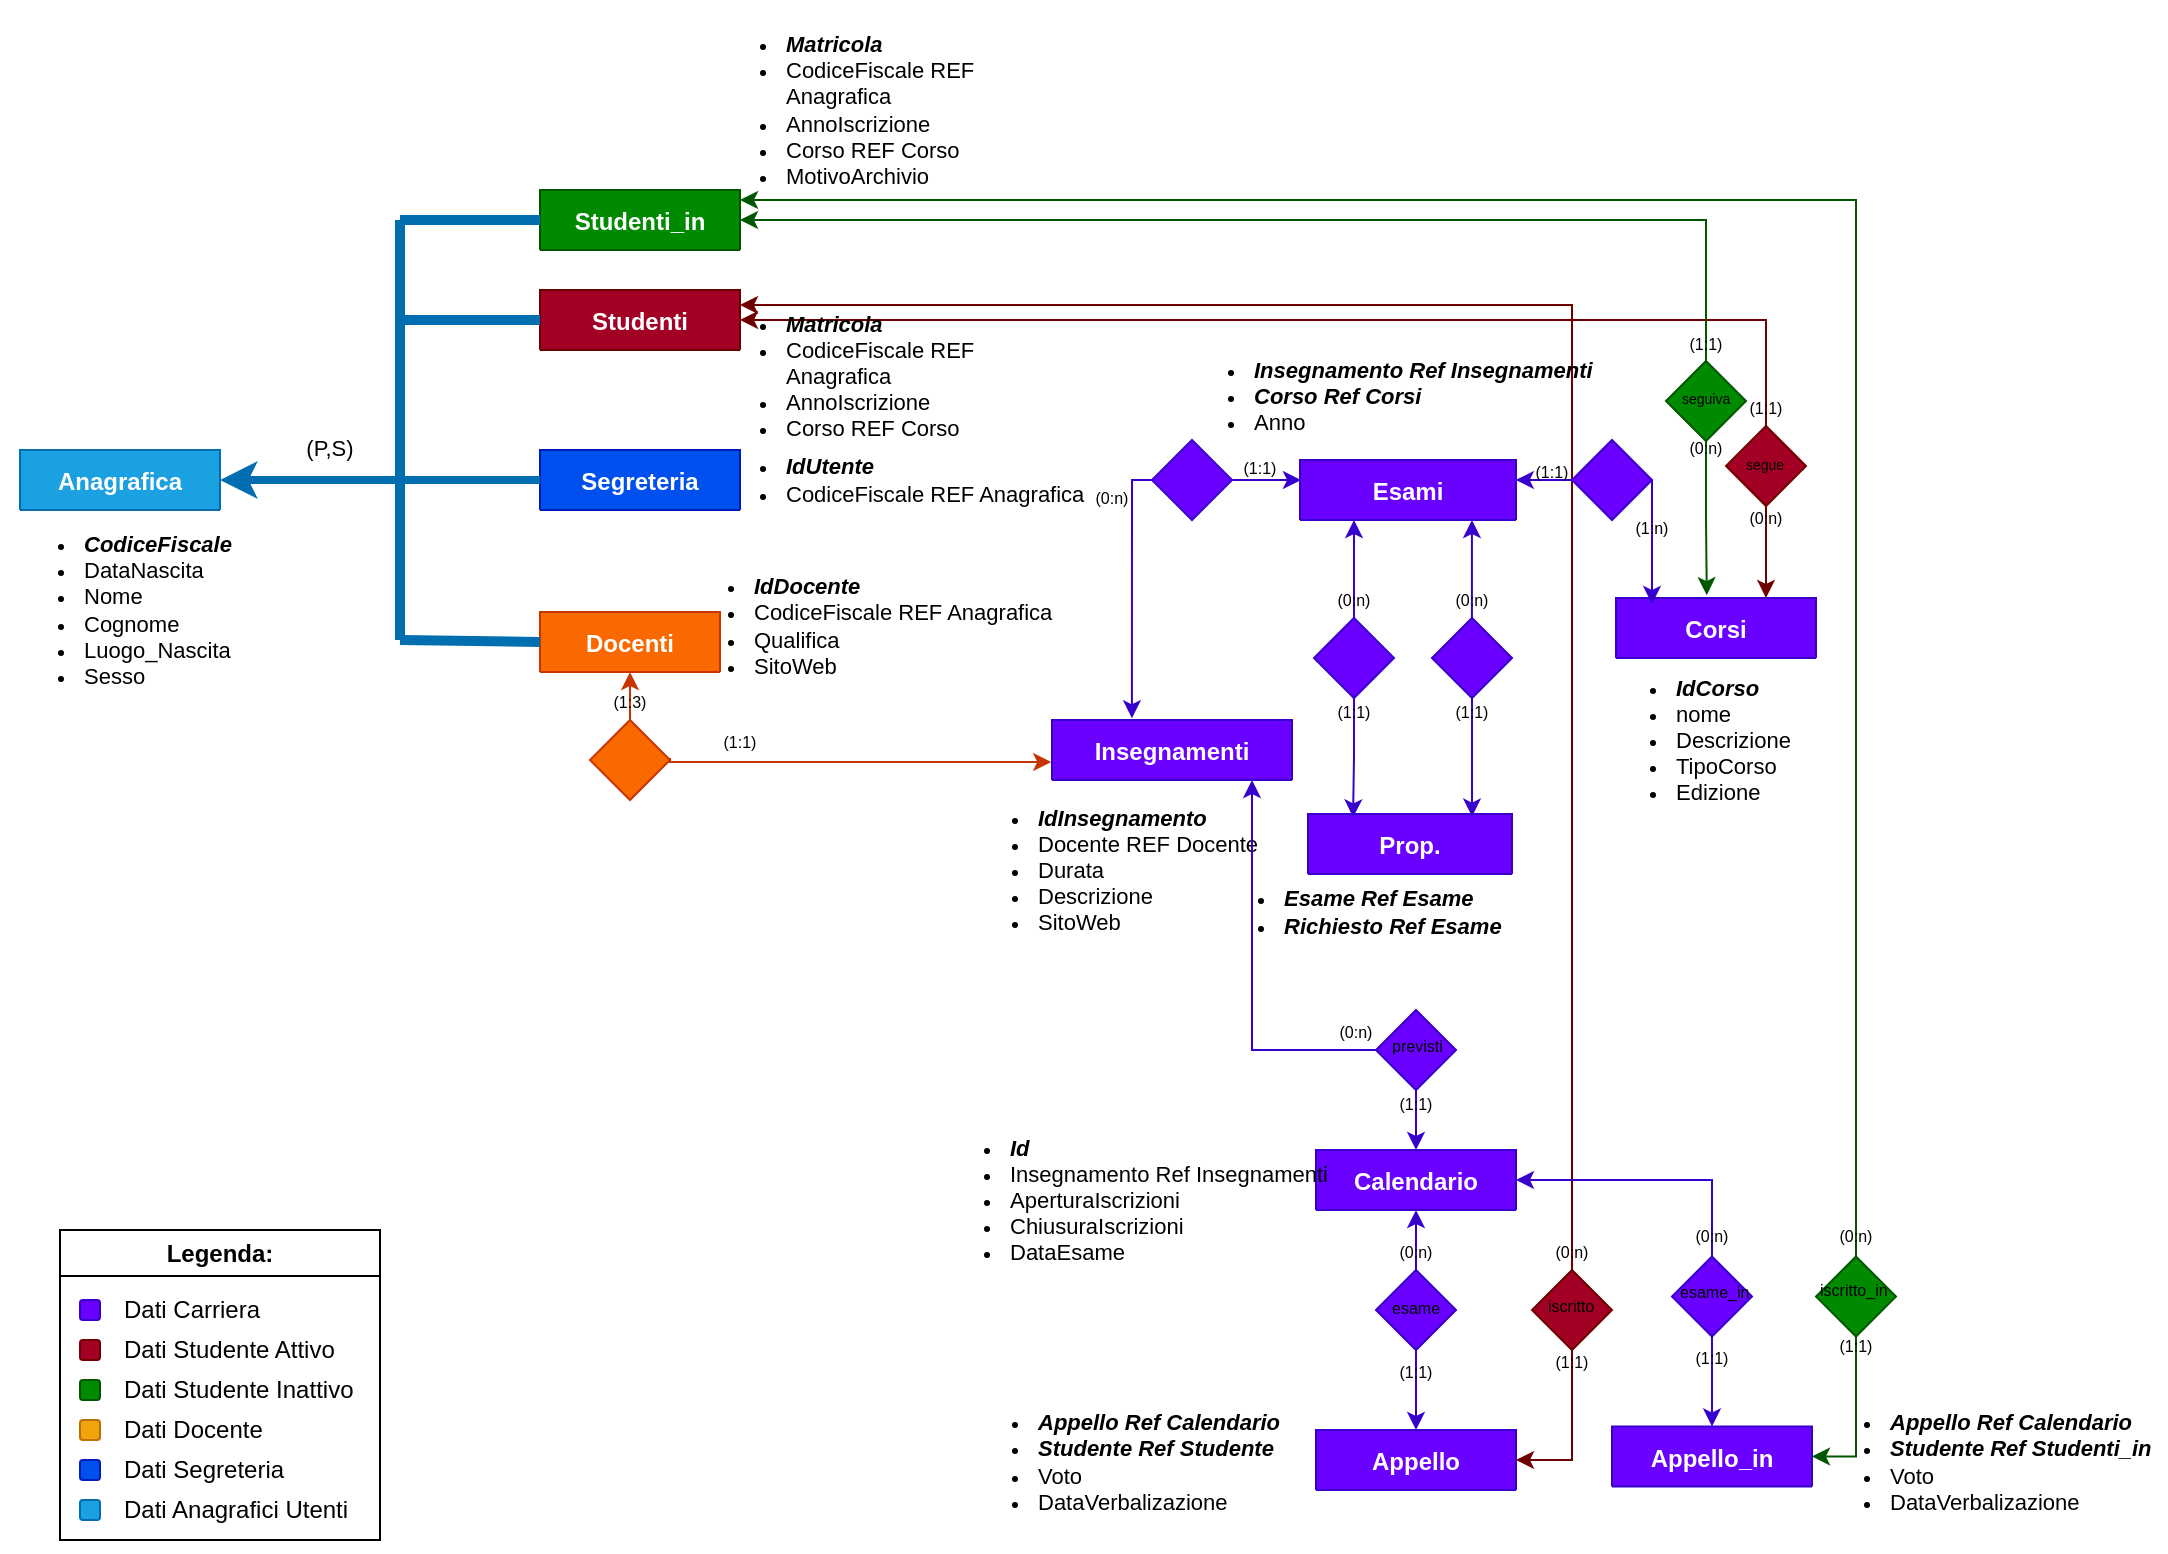 <mxfile version="21.3.5" type="github">
  <diagram id="R2lEEEUBdFMjLlhIrx00" name="Page-1">
    <mxGraphModel dx="1024" dy="553" grid="1" gridSize="10" guides="1" tooltips="1" connect="1" arrows="1" fold="1" page="1" pageScale="1" pageWidth="1100" pageHeight="850" math="0" shadow="0" extFonts="Permanent Marker^https://fonts.googleapis.com/css?family=Permanent+Marker">
      <root>
        <mxCell id="0" />
        <mxCell id="1" parent="0" />
        <mxCell id="7NxkdCGCCHtkmiXkoG6E-5" value="&lt;ul&gt;&lt;li align=&quot;left&quot; style=&quot;font-size: 11px;&quot;&gt;&lt;b&gt;&lt;i&gt;IdInsegnamento&lt;/i&gt;&lt;/b&gt;&lt;/li&gt;&lt;li align=&quot;left&quot; style=&quot;font-size: 11px;&quot;&gt;Docente REF Docente&lt;b&gt;&lt;i&gt;&lt;br&gt;&lt;/i&gt;&lt;/b&gt;&lt;/li&gt;&lt;li align=&quot;left&quot; style=&quot;font-size: 11px;&quot;&gt;Durata&lt;/li&gt;&lt;li align=&quot;left&quot; style=&quot;font-size: 11px;&quot;&gt;Descrizione&lt;/li&gt;&lt;li align=&quot;left&quot; style=&quot;font-size: 11px;&quot;&gt;SitoWeb&lt;br&gt;&lt;/li&gt;&lt;/ul&gt;" style="text;html=1;strokeColor=none;fillColor=none;align=left;verticalAlign=middle;whiteSpace=wrap;rounded=0;" parent="1" vertex="1">
          <mxGeometry x="486.5" y="440" width="239" height="110" as="geometry" />
        </mxCell>
        <mxCell id="7NxkdCGCCHtkmiXkoG6E-15" value="&lt;ul&gt;&lt;li align=&quot;left&quot; style=&quot;font-size: 11px;&quot;&gt;&lt;b&gt;&lt;i&gt;Matricola&lt;/i&gt;&lt;/b&gt;&lt;/li&gt;&lt;li align=&quot;left&quot; style=&quot;font-size: 11px;&quot;&gt;CodiceFiscale REF Anagrafica &lt;br&gt;&lt;/li&gt;&lt;li align=&quot;left&quot; style=&quot;font-size: 11px;&quot;&gt;AnnoIscrizione&lt;/li&gt;&lt;li align=&quot;left&quot; style=&quot;font-size: 11px;&quot;&gt;Corso REF Corso&lt;/li&gt;&lt;li align=&quot;left&quot; style=&quot;font-size: 11px;&quot;&gt;MotivoArchivio&lt;br&gt;&lt;/li&gt;&lt;/ul&gt;" style="text;html=1;strokeColor=none;fillColor=none;align=left;verticalAlign=middle;whiteSpace=wrap;rounded=0;" parent="1" vertex="1">
          <mxGeometry x="361" y="60" width="189" height="110" as="geometry" />
        </mxCell>
        <mxCell id="7NxkdCGCCHtkmiXkoG6E-3" value="&lt;ul&gt;&lt;li align=&quot;left&quot; style=&quot;font-size: 11px;&quot;&gt;&lt;b&gt;&lt;i&gt;IdDocente&lt;/i&gt;&lt;/b&gt;&lt;/li&gt;&lt;li align=&quot;left&quot; style=&quot;font-size: 11px;&quot;&gt;CodiceFiscale REF Anagrafica&lt;/li&gt;&lt;li align=&quot;left&quot; style=&quot;font-size: 11px;&quot;&gt;Qualifica&lt;/li&gt;&lt;li align=&quot;left&quot; style=&quot;font-size: 11px;&quot;&gt;SitoWeb&lt;br&gt;&lt;/li&gt;&lt;/ul&gt;" style="text;html=1;strokeColor=none;fillColor=none;align=left;verticalAlign=middle;whiteSpace=wrap;rounded=0;" parent="1" vertex="1">
          <mxGeometry x="345" y="317.5" width="239" height="110" as="geometry" />
        </mxCell>
        <mxCell id="C-vyLk0tnHw3VtMMgP7b-2" value="Docenti" style="shape=table;startSize=30;container=1;collapsible=1;childLayout=tableLayout;fixedRows=1;rowLines=0;fontStyle=1;align=center;resizeLast=1;fillColor=#fa6800;strokeColor=#C73500;fontColor=#FFFFFF;swimlaneFillColor=none;" parent="1" vertex="1" collapsed="1">
          <mxGeometry x="280" y="366" width="90" height="30" as="geometry">
            <mxRectangle x="50" y="300" width="250" height="130" as="alternateBounds" />
          </mxGeometry>
        </mxCell>
        <mxCell id="C-vyLk0tnHw3VtMMgP7b-3" value="" style="shape=partialRectangle;collapsible=0;dropTarget=0;pointerEvents=0;fillColor=none;points=[[0,0.5],[1,0.5]];portConstraint=eastwest;top=0;left=0;right=0;bottom=1;" parent="C-vyLk0tnHw3VtMMgP7b-2" vertex="1">
          <mxGeometry y="30" width="250" height="30" as="geometry" />
        </mxCell>
        <mxCell id="C-vyLk0tnHw3VtMMgP7b-4" value="PK" style="shape=partialRectangle;overflow=hidden;connectable=0;fillColor=none;top=0;left=0;bottom=0;right=0;fontStyle=1;" parent="C-vyLk0tnHw3VtMMgP7b-3" vertex="1">
          <mxGeometry width="30" height="30" as="geometry">
            <mxRectangle width="30" height="30" as="alternateBounds" />
          </mxGeometry>
        </mxCell>
        <mxCell id="C-vyLk0tnHw3VtMMgP7b-5" value="order_id int NOT NULL " style="shape=partialRectangle;overflow=hidden;connectable=0;fillColor=none;top=0;left=0;bottom=0;right=0;align=left;spacingLeft=6;fontStyle=5;" parent="C-vyLk0tnHw3VtMMgP7b-3" vertex="1">
          <mxGeometry x="30" width="220" height="30" as="geometry">
            <mxRectangle width="220" height="30" as="alternateBounds" />
          </mxGeometry>
        </mxCell>
        <mxCell id="C-vyLk0tnHw3VtMMgP7b-6" value="" style="shape=partialRectangle;collapsible=0;dropTarget=0;pointerEvents=0;fillColor=none;points=[[0,0.5],[1,0.5]];portConstraint=eastwest;top=0;left=0;right=0;bottom=0;" parent="C-vyLk0tnHw3VtMMgP7b-2" vertex="1">
          <mxGeometry y="60" width="250" height="30" as="geometry" />
        </mxCell>
        <mxCell id="C-vyLk0tnHw3VtMMgP7b-7" value="FK1" style="shape=partialRectangle;overflow=hidden;connectable=0;fillColor=none;top=0;left=0;bottom=0;right=0;" parent="C-vyLk0tnHw3VtMMgP7b-6" vertex="1">
          <mxGeometry width="30" height="30" as="geometry">
            <mxRectangle width="30" height="30" as="alternateBounds" />
          </mxGeometry>
        </mxCell>
        <mxCell id="C-vyLk0tnHw3VtMMgP7b-8" value="customer_id int NOT NULL" style="shape=partialRectangle;overflow=hidden;connectable=0;fillColor=none;top=0;left=0;bottom=0;right=0;align=left;spacingLeft=6;" parent="C-vyLk0tnHw3VtMMgP7b-6" vertex="1">
          <mxGeometry x="30" width="220" height="30" as="geometry">
            <mxRectangle width="220" height="30" as="alternateBounds" />
          </mxGeometry>
        </mxCell>
        <mxCell id="C-vyLk0tnHw3VtMMgP7b-9" value="" style="shape=partialRectangle;collapsible=0;dropTarget=0;pointerEvents=0;fillColor=none;points=[[0,0.5],[1,0.5]];portConstraint=eastwest;top=0;left=0;right=0;bottom=0;" parent="C-vyLk0tnHw3VtMMgP7b-2" vertex="1">
          <mxGeometry y="90" width="250" height="30" as="geometry" />
        </mxCell>
        <mxCell id="C-vyLk0tnHw3VtMMgP7b-10" value="" style="shape=partialRectangle;overflow=hidden;connectable=0;fillColor=none;top=0;left=0;bottom=0;right=0;" parent="C-vyLk0tnHw3VtMMgP7b-9" vertex="1">
          <mxGeometry width="30" height="30" as="geometry">
            <mxRectangle width="30" height="30" as="alternateBounds" />
          </mxGeometry>
        </mxCell>
        <mxCell id="C-vyLk0tnHw3VtMMgP7b-11" value="order_date date NOT NULL" style="shape=partialRectangle;overflow=hidden;connectable=0;fillColor=none;top=0;left=0;bottom=0;right=0;align=left;spacingLeft=6;" parent="C-vyLk0tnHw3VtMMgP7b-9" vertex="1">
          <mxGeometry x="30" width="220" height="30" as="geometry">
            <mxRectangle width="220" height="30" as="alternateBounds" />
          </mxGeometry>
        </mxCell>
        <mxCell id="C-vyLk0tnHw3VtMMgP7b-13" value="Segreteria" style="shape=table;startSize=30;container=1;collapsible=1;childLayout=tableLayout;fixedRows=1;rowLines=0;fontStyle=1;align=center;resizeLast=1;fillColor=#0050ef;fontColor=#ffffff;strokeColor=#001DBC;" parent="1" vertex="1" collapsed="1">
          <mxGeometry x="280" y="285" width="100" height="30" as="geometry">
            <mxRectangle x="450" y="280" width="250" height="130" as="alternateBounds" />
          </mxGeometry>
        </mxCell>
        <mxCell id="C-vyLk0tnHw3VtMMgP7b-14" value="" style="shape=partialRectangle;collapsible=0;dropTarget=0;pointerEvents=0;fillColor=none;points=[[0,0.5],[1,0.5]];portConstraint=eastwest;top=0;left=0;right=0;bottom=1;" parent="C-vyLk0tnHw3VtMMgP7b-13" vertex="1">
          <mxGeometry y="30" width="250" height="30" as="geometry" />
        </mxCell>
        <mxCell id="C-vyLk0tnHw3VtMMgP7b-15" value="PK" style="shape=partialRectangle;overflow=hidden;connectable=0;fillColor=none;top=0;left=0;bottom=0;right=0;fontStyle=1;" parent="C-vyLk0tnHw3VtMMgP7b-14" vertex="1">
          <mxGeometry width="30" height="30" as="geometry">
            <mxRectangle width="30" height="30" as="alternateBounds" />
          </mxGeometry>
        </mxCell>
        <mxCell id="C-vyLk0tnHw3VtMMgP7b-16" value="shipment_id int NOT NULL " style="shape=partialRectangle;overflow=hidden;connectable=0;fillColor=none;top=0;left=0;bottom=0;right=0;align=left;spacingLeft=6;fontStyle=5;" parent="C-vyLk0tnHw3VtMMgP7b-14" vertex="1">
          <mxGeometry x="30" width="220" height="30" as="geometry">
            <mxRectangle width="220" height="30" as="alternateBounds" />
          </mxGeometry>
        </mxCell>
        <mxCell id="C-vyLk0tnHw3VtMMgP7b-17" value="" style="shape=partialRectangle;collapsible=0;dropTarget=0;pointerEvents=0;fillColor=none;points=[[0,0.5],[1,0.5]];portConstraint=eastwest;top=0;left=0;right=0;bottom=0;" parent="C-vyLk0tnHw3VtMMgP7b-13" vertex="1">
          <mxGeometry y="60" width="250" height="30" as="geometry" />
        </mxCell>
        <mxCell id="C-vyLk0tnHw3VtMMgP7b-18" value="FK1" style="shape=partialRectangle;overflow=hidden;connectable=0;fillColor=none;top=0;left=0;bottom=0;right=0;" parent="C-vyLk0tnHw3VtMMgP7b-17" vertex="1">
          <mxGeometry width="30" height="30" as="geometry">
            <mxRectangle width="30" height="30" as="alternateBounds" />
          </mxGeometry>
        </mxCell>
        <mxCell id="C-vyLk0tnHw3VtMMgP7b-19" value="order_id int NOT NULL" style="shape=partialRectangle;overflow=hidden;connectable=0;fillColor=none;top=0;left=0;bottom=0;right=0;align=left;spacingLeft=6;" parent="C-vyLk0tnHw3VtMMgP7b-17" vertex="1">
          <mxGeometry x="30" width="220" height="30" as="geometry">
            <mxRectangle width="220" height="30" as="alternateBounds" />
          </mxGeometry>
        </mxCell>
        <mxCell id="C-vyLk0tnHw3VtMMgP7b-20" value="" style="shape=partialRectangle;collapsible=0;dropTarget=0;pointerEvents=0;fillColor=none;points=[[0,0.5],[1,0.5]];portConstraint=eastwest;top=0;left=0;right=0;bottom=0;" parent="C-vyLk0tnHw3VtMMgP7b-13" vertex="1">
          <mxGeometry y="90" width="250" height="30" as="geometry" />
        </mxCell>
        <mxCell id="C-vyLk0tnHw3VtMMgP7b-21" value="" style="shape=partialRectangle;overflow=hidden;connectable=0;fillColor=none;top=0;left=0;bottom=0;right=0;" parent="C-vyLk0tnHw3VtMMgP7b-20" vertex="1">
          <mxGeometry width="30" height="30" as="geometry">
            <mxRectangle width="30" height="30" as="alternateBounds" />
          </mxGeometry>
        </mxCell>
        <mxCell id="C-vyLk0tnHw3VtMMgP7b-22" value="shipment_date date NOT NULL" style="shape=partialRectangle;overflow=hidden;connectable=0;fillColor=none;top=0;left=0;bottom=0;right=0;align=left;spacingLeft=6;" parent="C-vyLk0tnHw3VtMMgP7b-20" vertex="1">
          <mxGeometry x="30" width="220" height="30" as="geometry">
            <mxRectangle width="220" height="30" as="alternateBounds" />
          </mxGeometry>
        </mxCell>
        <mxCell id="C-vyLk0tnHw3VtMMgP7b-23" value="Anagrafica" style="shape=table;startSize=30;container=1;collapsible=1;childLayout=tableLayout;fixedRows=1;rowLines=0;fontStyle=1;align=center;resizeLast=1;fillColor=#1ba1e2;fontColor=#ffffff;strokeColor=#006EAF;" parent="1" vertex="1" collapsed="1">
          <mxGeometry x="20" y="285" width="100" height="30" as="geometry">
            <mxRectangle x="20" y="285" width="140" height="210" as="alternateBounds" />
          </mxGeometry>
        </mxCell>
        <mxCell id="C-vyLk0tnHw3VtMMgP7b-24" value="" style="shape=partialRectangle;collapsible=0;dropTarget=0;pointerEvents=0;fillColor=none;points=[[0,0.5],[1,0.5]];portConstraint=eastwest;top=0;left=0;right=0;bottom=1;" parent="C-vyLk0tnHw3VtMMgP7b-23" vertex="1">
          <mxGeometry y="30" width="140" height="30" as="geometry" />
        </mxCell>
        <mxCell id="C-vyLk0tnHw3VtMMgP7b-25" value="PK" style="shape=partialRectangle;overflow=hidden;connectable=0;fillColor=none;top=0;left=0;bottom=0;right=0;fontStyle=1;" parent="C-vyLk0tnHw3VtMMgP7b-24" vertex="1">
          <mxGeometry width="20" height="30" as="geometry">
            <mxRectangle width="20" height="30" as="alternateBounds" />
          </mxGeometry>
        </mxCell>
        <mxCell id="C-vyLk0tnHw3VtMMgP7b-26" value="Codice_Fiscale" style="shape=partialRectangle;overflow=hidden;connectable=0;fillColor=none;top=0;left=0;bottom=0;right=0;align=left;spacingLeft=6;fontStyle=1;" parent="C-vyLk0tnHw3VtMMgP7b-24" vertex="1">
          <mxGeometry x="20" width="120" height="30" as="geometry">
            <mxRectangle width="120" height="30" as="alternateBounds" />
          </mxGeometry>
        </mxCell>
        <mxCell id="C-vyLk0tnHw3VtMMgP7b-27" value="" style="shape=partialRectangle;collapsible=0;dropTarget=0;pointerEvents=0;fillColor=none;points=[[0,0.5],[1,0.5]];portConstraint=eastwest;top=0;left=0;right=0;bottom=0;" parent="C-vyLk0tnHw3VtMMgP7b-23" vertex="1">
          <mxGeometry y="60" width="140" height="140" as="geometry" />
        </mxCell>
        <mxCell id="C-vyLk0tnHw3VtMMgP7b-28" value="" style="shape=partialRectangle;overflow=hidden;connectable=0;fillColor=none;top=0;left=0;bottom=0;right=0;" parent="C-vyLk0tnHw3VtMMgP7b-27" vertex="1">
          <mxGeometry width="20" height="140" as="geometry">
            <mxRectangle width="20" height="140" as="alternateBounds" />
          </mxGeometry>
        </mxCell>
        <mxCell id="C-vyLk0tnHw3VtMMgP7b-29" value="Nome&#xa;Secondo Nome&#xa;Cognome&#xa;Secondo Cognome&#xa;Data_Nascita&#xa;Sesso&#xa;Luogo_Nascita&#xa;Nazionalità&#xa;" style="shape=partialRectangle;overflow=hidden;connectable=0;fillColor=none;top=0;left=0;bottom=0;right=0;align=left;spacingLeft=6;" parent="C-vyLk0tnHw3VtMMgP7b-27" vertex="1">
          <mxGeometry x="20" width="120" height="140" as="geometry">
            <mxRectangle width="120" height="140" as="alternateBounds" />
          </mxGeometry>
        </mxCell>
        <mxCell id="Meix0L9kaGej4XstKNyx-1" value="Studenti" style="shape=table;startSize=30;container=1;collapsible=1;childLayout=tableLayout;fixedRows=1;rowLines=0;fontStyle=1;align=center;resizeLast=1;fillColor=#a20025;fontColor=#ffffff;strokeColor=#6F0000;swimlaneFillColor=default;" parent="1" vertex="1" collapsed="1">
          <mxGeometry x="280" y="205" width="100" height="30" as="geometry">
            <mxRectangle x="280" y="50" width="250" height="130" as="alternateBounds" />
          </mxGeometry>
        </mxCell>
        <mxCell id="Meix0L9kaGej4XstKNyx-2" value="" style="shape=partialRectangle;collapsible=0;dropTarget=0;pointerEvents=0;fillColor=none;points=[[0,0.5],[1,0.5]];portConstraint=eastwest;top=0;left=0;right=0;bottom=1;" parent="Meix0L9kaGej4XstKNyx-1" vertex="1">
          <mxGeometry y="30" width="250" height="30" as="geometry" />
        </mxCell>
        <mxCell id="Meix0L9kaGej4XstKNyx-3" value="PK" style="shape=partialRectangle;overflow=hidden;connectable=0;fillColor=none;top=0;left=0;bottom=0;right=0;fontStyle=1;" parent="Meix0L9kaGej4XstKNyx-2" vertex="1">
          <mxGeometry width="30" height="30" as="geometry">
            <mxRectangle width="30" height="30" as="alternateBounds" />
          </mxGeometry>
        </mxCell>
        <mxCell id="Meix0L9kaGej4XstKNyx-4" value="shipment_id int NOT NULL " style="shape=partialRectangle;overflow=hidden;connectable=0;fillColor=none;top=0;left=0;bottom=0;right=0;align=left;spacingLeft=6;fontStyle=5;" parent="Meix0L9kaGej4XstKNyx-2" vertex="1">
          <mxGeometry x="30" width="220" height="30" as="geometry">
            <mxRectangle width="220" height="30" as="alternateBounds" />
          </mxGeometry>
        </mxCell>
        <mxCell id="Meix0L9kaGej4XstKNyx-5" value="" style="shape=partialRectangle;collapsible=0;dropTarget=0;pointerEvents=0;fillColor=none;points=[[0,0.5],[1,0.5]];portConstraint=eastwest;top=0;left=0;right=0;bottom=0;" parent="Meix0L9kaGej4XstKNyx-1" vertex="1">
          <mxGeometry y="60" width="250" height="30" as="geometry" />
        </mxCell>
        <mxCell id="Meix0L9kaGej4XstKNyx-6" value="FK1" style="shape=partialRectangle;overflow=hidden;connectable=0;fillColor=none;top=0;left=0;bottom=0;right=0;" parent="Meix0L9kaGej4XstKNyx-5" vertex="1">
          <mxGeometry width="30" height="30" as="geometry">
            <mxRectangle width="30" height="30" as="alternateBounds" />
          </mxGeometry>
        </mxCell>
        <mxCell id="Meix0L9kaGej4XstKNyx-7" value="order_id int NOT NULL" style="shape=partialRectangle;overflow=hidden;connectable=0;fillColor=none;top=0;left=0;bottom=0;right=0;align=left;spacingLeft=6;" parent="Meix0L9kaGej4XstKNyx-5" vertex="1">
          <mxGeometry x="30" width="220" height="30" as="geometry">
            <mxRectangle width="220" height="30" as="alternateBounds" />
          </mxGeometry>
        </mxCell>
        <mxCell id="Meix0L9kaGej4XstKNyx-8" value="" style="shape=partialRectangle;collapsible=0;dropTarget=0;pointerEvents=0;fillColor=none;points=[[0,0.5],[1,0.5]];portConstraint=eastwest;top=0;left=0;right=0;bottom=0;" parent="Meix0L9kaGej4XstKNyx-1" vertex="1">
          <mxGeometry y="90" width="250" height="30" as="geometry" />
        </mxCell>
        <mxCell id="Meix0L9kaGej4XstKNyx-9" value="" style="shape=partialRectangle;overflow=hidden;connectable=0;fillColor=none;top=0;left=0;bottom=0;right=0;" parent="Meix0L9kaGej4XstKNyx-8" vertex="1">
          <mxGeometry width="30" height="30" as="geometry">
            <mxRectangle width="30" height="30" as="alternateBounds" />
          </mxGeometry>
        </mxCell>
        <mxCell id="Meix0L9kaGej4XstKNyx-10" value="shipment_date date NOT NULL" style="shape=partialRectangle;overflow=hidden;connectable=0;fillColor=none;top=0;left=0;bottom=0;right=0;align=left;spacingLeft=6;" parent="Meix0L9kaGej4XstKNyx-8" vertex="1">
          <mxGeometry x="30" width="220" height="30" as="geometry">
            <mxRectangle width="220" height="30" as="alternateBounds" />
          </mxGeometry>
        </mxCell>
        <mxCell id="Meix0L9kaGej4XstKNyx-14" value="Corsi" style="shape=table;startSize=30;container=1;collapsible=1;childLayout=tableLayout;fixedRows=1;rowLines=0;fontStyle=1;align=center;resizeLast=1;fillColor=#6a00ff;fontColor=#ffffff;strokeColor=#3700CC;" parent="1" vertex="1" collapsed="1">
          <mxGeometry x="818" y="359" width="100" height="30" as="geometry">
            <mxRectangle x="470" y="300" width="250" height="130" as="alternateBounds" />
          </mxGeometry>
        </mxCell>
        <mxCell id="Meix0L9kaGej4XstKNyx-15" value="" style="shape=partialRectangle;collapsible=0;dropTarget=0;pointerEvents=0;fillColor=none;points=[[0,0.5],[1,0.5]];portConstraint=eastwest;top=0;left=0;right=0;bottom=1;" parent="Meix0L9kaGej4XstKNyx-14" vertex="1">
          <mxGeometry y="30" width="250" height="30" as="geometry" />
        </mxCell>
        <mxCell id="Meix0L9kaGej4XstKNyx-16" value="PK" style="shape=partialRectangle;overflow=hidden;connectable=0;fillColor=none;top=0;left=0;bottom=0;right=0;fontStyle=1;" parent="Meix0L9kaGej4XstKNyx-15" vertex="1">
          <mxGeometry width="30" height="30" as="geometry">
            <mxRectangle width="30" height="30" as="alternateBounds" />
          </mxGeometry>
        </mxCell>
        <mxCell id="Meix0L9kaGej4XstKNyx-17" value="shipment_id int NOT NULL " style="shape=partialRectangle;overflow=hidden;connectable=0;fillColor=none;top=0;left=0;bottom=0;right=0;align=left;spacingLeft=6;fontStyle=5;" parent="Meix0L9kaGej4XstKNyx-15" vertex="1">
          <mxGeometry x="30" width="220" height="30" as="geometry">
            <mxRectangle width="220" height="30" as="alternateBounds" />
          </mxGeometry>
        </mxCell>
        <mxCell id="Meix0L9kaGej4XstKNyx-18" value="" style="shape=partialRectangle;collapsible=0;dropTarget=0;pointerEvents=0;fillColor=none;points=[[0,0.5],[1,0.5]];portConstraint=eastwest;top=0;left=0;right=0;bottom=0;" parent="Meix0L9kaGej4XstKNyx-14" vertex="1">
          <mxGeometry y="60" width="250" height="30" as="geometry" />
        </mxCell>
        <mxCell id="Meix0L9kaGej4XstKNyx-19" value="FK1" style="shape=partialRectangle;overflow=hidden;connectable=0;fillColor=none;top=0;left=0;bottom=0;right=0;" parent="Meix0L9kaGej4XstKNyx-18" vertex="1">
          <mxGeometry width="30" height="30" as="geometry">
            <mxRectangle width="30" height="30" as="alternateBounds" />
          </mxGeometry>
        </mxCell>
        <mxCell id="Meix0L9kaGej4XstKNyx-20" value="order_id int NOT NULL" style="shape=partialRectangle;overflow=hidden;connectable=0;fillColor=none;top=0;left=0;bottom=0;right=0;align=left;spacingLeft=6;" parent="Meix0L9kaGej4XstKNyx-18" vertex="1">
          <mxGeometry x="30" width="220" height="30" as="geometry">
            <mxRectangle width="220" height="30" as="alternateBounds" />
          </mxGeometry>
        </mxCell>
        <mxCell id="Meix0L9kaGej4XstKNyx-21" value="" style="shape=partialRectangle;collapsible=0;dropTarget=0;pointerEvents=0;fillColor=none;points=[[0,0.5],[1,0.5]];portConstraint=eastwest;top=0;left=0;right=0;bottom=0;" parent="Meix0L9kaGej4XstKNyx-14" vertex="1">
          <mxGeometry y="90" width="250" height="30" as="geometry" />
        </mxCell>
        <mxCell id="Meix0L9kaGej4XstKNyx-22" value="" style="shape=partialRectangle;overflow=hidden;connectable=0;fillColor=none;top=0;left=0;bottom=0;right=0;" parent="Meix0L9kaGej4XstKNyx-21" vertex="1">
          <mxGeometry width="30" height="30" as="geometry">
            <mxRectangle width="30" height="30" as="alternateBounds" />
          </mxGeometry>
        </mxCell>
        <mxCell id="Meix0L9kaGej4XstKNyx-23" value="shipment_date date NOT NULL" style="shape=partialRectangle;overflow=hidden;connectable=0;fillColor=none;top=0;left=0;bottom=0;right=0;align=left;spacingLeft=6;" parent="Meix0L9kaGej4XstKNyx-21" vertex="1">
          <mxGeometry x="30" width="220" height="30" as="geometry">
            <mxRectangle width="220" height="30" as="alternateBounds" />
          </mxGeometry>
        </mxCell>
        <mxCell id="Meix0L9kaGej4XstKNyx-24" value="Insegnamenti" style="shape=table;startSize=30;container=1;collapsible=1;childLayout=tableLayout;fixedRows=1;rowLines=0;fontStyle=1;align=center;resizeLast=1;fillColor=#6a00ff;fontColor=#ffffff;strokeColor=#3700CC;" parent="1" vertex="1" collapsed="1">
          <mxGeometry x="536" y="420" width="120" height="30" as="geometry">
            <mxRectangle x="480" y="310" width="250" height="130" as="alternateBounds" />
          </mxGeometry>
        </mxCell>
        <mxCell id="Meix0L9kaGej4XstKNyx-25" value="" style="shape=partialRectangle;collapsible=0;dropTarget=0;pointerEvents=0;fillColor=none;points=[[0,0.5],[1,0.5]];portConstraint=eastwest;top=0;left=0;right=0;bottom=1;" parent="Meix0L9kaGej4XstKNyx-24" vertex="1">
          <mxGeometry y="30" width="250" height="30" as="geometry" />
        </mxCell>
        <mxCell id="Meix0L9kaGej4XstKNyx-26" value="PK" style="shape=partialRectangle;overflow=hidden;connectable=0;fillColor=none;top=0;left=0;bottom=0;right=0;fontStyle=1;" parent="Meix0L9kaGej4XstKNyx-25" vertex="1">
          <mxGeometry width="30" height="30" as="geometry">
            <mxRectangle width="30" height="30" as="alternateBounds" />
          </mxGeometry>
        </mxCell>
        <mxCell id="Meix0L9kaGej4XstKNyx-27" value="shipment_id int NOT NULL " style="shape=partialRectangle;overflow=hidden;connectable=0;fillColor=none;top=0;left=0;bottom=0;right=0;align=left;spacingLeft=6;fontStyle=5;" parent="Meix0L9kaGej4XstKNyx-25" vertex="1">
          <mxGeometry x="30" width="220" height="30" as="geometry">
            <mxRectangle width="220" height="30" as="alternateBounds" />
          </mxGeometry>
        </mxCell>
        <mxCell id="Meix0L9kaGej4XstKNyx-28" value="" style="shape=partialRectangle;collapsible=0;dropTarget=0;pointerEvents=0;fillColor=none;points=[[0,0.5],[1,0.5]];portConstraint=eastwest;top=0;left=0;right=0;bottom=0;" parent="Meix0L9kaGej4XstKNyx-24" vertex="1">
          <mxGeometry y="60" width="250" height="30" as="geometry" />
        </mxCell>
        <mxCell id="Meix0L9kaGej4XstKNyx-29" value="FK1" style="shape=partialRectangle;overflow=hidden;connectable=0;fillColor=none;top=0;left=0;bottom=0;right=0;" parent="Meix0L9kaGej4XstKNyx-28" vertex="1">
          <mxGeometry width="30" height="30" as="geometry">
            <mxRectangle width="30" height="30" as="alternateBounds" />
          </mxGeometry>
        </mxCell>
        <mxCell id="Meix0L9kaGej4XstKNyx-30" value="order_id int NOT NULL" style="shape=partialRectangle;overflow=hidden;connectable=0;fillColor=none;top=0;left=0;bottom=0;right=0;align=left;spacingLeft=6;" parent="Meix0L9kaGej4XstKNyx-28" vertex="1">
          <mxGeometry x="30" width="220" height="30" as="geometry">
            <mxRectangle width="220" height="30" as="alternateBounds" />
          </mxGeometry>
        </mxCell>
        <mxCell id="Meix0L9kaGej4XstKNyx-31" value="" style="shape=partialRectangle;collapsible=0;dropTarget=0;pointerEvents=0;fillColor=none;points=[[0,0.5],[1,0.5]];portConstraint=eastwest;top=0;left=0;right=0;bottom=0;" parent="Meix0L9kaGej4XstKNyx-24" vertex="1">
          <mxGeometry y="90" width="250" height="30" as="geometry" />
        </mxCell>
        <mxCell id="Meix0L9kaGej4XstKNyx-32" value="" style="shape=partialRectangle;overflow=hidden;connectable=0;fillColor=none;top=0;left=0;bottom=0;right=0;" parent="Meix0L9kaGej4XstKNyx-31" vertex="1">
          <mxGeometry width="30" height="30" as="geometry">
            <mxRectangle width="30" height="30" as="alternateBounds" />
          </mxGeometry>
        </mxCell>
        <mxCell id="Meix0L9kaGej4XstKNyx-33" value="shipment_date date NOT NULL" style="shape=partialRectangle;overflow=hidden;connectable=0;fillColor=none;top=0;left=0;bottom=0;right=0;align=left;spacingLeft=6;" parent="Meix0L9kaGej4XstKNyx-31" vertex="1">
          <mxGeometry x="30" width="220" height="30" as="geometry">
            <mxRectangle width="220" height="30" as="alternateBounds" />
          </mxGeometry>
        </mxCell>
        <mxCell id="Meix0L9kaGej4XstKNyx-48" style="edgeStyle=orthogonalEdgeStyle;rounded=0;orthogonalLoop=1;jettySize=auto;html=1;fillColor=#6a00ff;strokeColor=#3700CC;exitX=0;exitY=0.5;exitDx=0;exitDy=0;entryX=0.333;entryY=-0.029;entryDx=0;entryDy=0;entryPerimeter=0;" parent="1" source="Fh2huoGaFI3x0_w4W2nC-63" target="Meix0L9kaGej4XstKNyx-24" edge="1">
          <mxGeometry relative="1" as="geometry">
            <mxPoint x="566" y="290" as="sourcePoint" />
            <mxPoint x="576" y="380" as="targetPoint" />
            <Array as="points">
              <mxPoint x="576" y="300" />
            </Array>
          </mxGeometry>
        </mxCell>
        <mxCell id="Meix0L9kaGej4XstKNyx-49" style="edgeStyle=orthogonalEdgeStyle;rounded=0;orthogonalLoop=1;jettySize=auto;html=1;exitX=1;exitY=0.5;exitDx=0;exitDy=0;entryX=0.18;entryY=0.1;entryDx=0;entryDy=0;entryPerimeter=0;fillColor=#6a00ff;strokeColor=#3700CC;" parent="1" source="Fh2huoGaFI3x0_w4W2nC-67" target="Meix0L9kaGej4XstKNyx-14" edge="1">
          <mxGeometry relative="1" as="geometry">
            <mxPoint x="836" y="313" as="sourcePoint" />
            <Array as="points">
              <mxPoint x="836" y="303" />
            </Array>
          </mxGeometry>
        </mxCell>
        <mxCell id="Meix0L9kaGej4XstKNyx-68" style="edgeStyle=orthogonalEdgeStyle;rounded=0;orthogonalLoop=1;jettySize=auto;html=1;exitX=0.5;exitY=1;exitDx=0;exitDy=0;entryX=0.75;entryY=0;entryDx=0;entryDy=0;fillColor=#a20025;strokeColor=#6F0000;" parent="1" source="Meix0L9kaGej4XstKNyx-65" target="Meix0L9kaGej4XstKNyx-14" edge="1">
          <mxGeometry relative="1" as="geometry" />
        </mxCell>
        <mxCell id="Meix0L9kaGej4XstKNyx-69" style="edgeStyle=orthogonalEdgeStyle;rounded=0;orthogonalLoop=1;jettySize=auto;html=1;exitX=0.5;exitY=0;exitDx=0;exitDy=0;entryX=1;entryY=0.5;entryDx=0;entryDy=0;fillColor=#a20025;strokeColor=#6F0000;" parent="1" source="Meix0L9kaGej4XstKNyx-65" target="Meix0L9kaGej4XstKNyx-1" edge="1">
          <mxGeometry relative="1" as="geometry" />
        </mxCell>
        <mxCell id="Meix0L9kaGej4XstKNyx-65" value="" style="rhombus;whiteSpace=wrap;html=1;fillColor=#a20025;fontColor=#ffffff;strokeColor=#6F0000;" parent="1" vertex="1">
          <mxGeometry x="873" y="273" width="40" height="40" as="geometry" />
        </mxCell>
        <mxCell id="Meix0L9kaGej4XstKNyx-73" value="Calendario" style="shape=table;startSize=30;container=1;collapsible=1;childLayout=tableLayout;fixedRows=1;rowLines=0;fontStyle=1;align=center;resizeLast=1;fillColor=#6a00ff;fontColor=#ffffff;strokeColor=#3700CC;" parent="1" vertex="1" collapsed="1">
          <mxGeometry x="668" y="635" width="100" height="30" as="geometry">
            <mxRectangle x="470" y="300" width="250" height="130" as="alternateBounds" />
          </mxGeometry>
        </mxCell>
        <mxCell id="Meix0L9kaGej4XstKNyx-74" value="" style="shape=partialRectangle;collapsible=0;dropTarget=0;pointerEvents=0;fillColor=none;points=[[0,0.5],[1,0.5]];portConstraint=eastwest;top=0;left=0;right=0;bottom=1;" parent="Meix0L9kaGej4XstKNyx-73" vertex="1">
          <mxGeometry y="30" width="250" height="30" as="geometry" />
        </mxCell>
        <mxCell id="Meix0L9kaGej4XstKNyx-75" value="PK" style="shape=partialRectangle;overflow=hidden;connectable=0;fillColor=none;top=0;left=0;bottom=0;right=0;fontStyle=1;" parent="Meix0L9kaGej4XstKNyx-74" vertex="1">
          <mxGeometry width="30" height="30" as="geometry">
            <mxRectangle width="30" height="30" as="alternateBounds" />
          </mxGeometry>
        </mxCell>
        <mxCell id="Meix0L9kaGej4XstKNyx-76" value="shipment_id int NOT NULL " style="shape=partialRectangle;overflow=hidden;connectable=0;fillColor=none;top=0;left=0;bottom=0;right=0;align=left;spacingLeft=6;fontStyle=5;" parent="Meix0L9kaGej4XstKNyx-74" vertex="1">
          <mxGeometry x="30" width="220" height="30" as="geometry">
            <mxRectangle width="220" height="30" as="alternateBounds" />
          </mxGeometry>
        </mxCell>
        <mxCell id="Meix0L9kaGej4XstKNyx-77" value="" style="shape=partialRectangle;collapsible=0;dropTarget=0;pointerEvents=0;fillColor=none;points=[[0,0.5],[1,0.5]];portConstraint=eastwest;top=0;left=0;right=0;bottom=0;" parent="Meix0L9kaGej4XstKNyx-73" vertex="1">
          <mxGeometry y="60" width="250" height="30" as="geometry" />
        </mxCell>
        <mxCell id="Meix0L9kaGej4XstKNyx-78" value="FK1" style="shape=partialRectangle;overflow=hidden;connectable=0;fillColor=none;top=0;left=0;bottom=0;right=0;" parent="Meix0L9kaGej4XstKNyx-77" vertex="1">
          <mxGeometry width="30" height="30" as="geometry">
            <mxRectangle width="30" height="30" as="alternateBounds" />
          </mxGeometry>
        </mxCell>
        <mxCell id="Meix0L9kaGej4XstKNyx-79" value="order_id int NOT NULL" style="shape=partialRectangle;overflow=hidden;connectable=0;fillColor=none;top=0;left=0;bottom=0;right=0;align=left;spacingLeft=6;" parent="Meix0L9kaGej4XstKNyx-77" vertex="1">
          <mxGeometry x="30" width="220" height="30" as="geometry">
            <mxRectangle width="220" height="30" as="alternateBounds" />
          </mxGeometry>
        </mxCell>
        <mxCell id="Meix0L9kaGej4XstKNyx-80" value="" style="shape=partialRectangle;collapsible=0;dropTarget=0;pointerEvents=0;fillColor=none;points=[[0,0.5],[1,0.5]];portConstraint=eastwest;top=0;left=0;right=0;bottom=0;" parent="Meix0L9kaGej4XstKNyx-73" vertex="1">
          <mxGeometry y="90" width="250" height="30" as="geometry" />
        </mxCell>
        <mxCell id="Meix0L9kaGej4XstKNyx-81" value="" style="shape=partialRectangle;overflow=hidden;connectable=0;fillColor=none;top=0;left=0;bottom=0;right=0;" parent="Meix0L9kaGej4XstKNyx-80" vertex="1">
          <mxGeometry width="30" height="30" as="geometry">
            <mxRectangle width="30" height="30" as="alternateBounds" />
          </mxGeometry>
        </mxCell>
        <mxCell id="Meix0L9kaGej4XstKNyx-82" value="shipment_date date NOT NULL" style="shape=partialRectangle;overflow=hidden;connectable=0;fillColor=none;top=0;left=0;bottom=0;right=0;align=left;spacingLeft=6;" parent="Meix0L9kaGej4XstKNyx-80" vertex="1">
          <mxGeometry x="30" width="220" height="30" as="geometry">
            <mxRectangle width="220" height="30" as="alternateBounds" />
          </mxGeometry>
        </mxCell>
        <mxCell id="Meix0L9kaGej4XstKNyx-86" style="edgeStyle=orthogonalEdgeStyle;rounded=0;orthogonalLoop=1;jettySize=auto;html=1;exitX=0.5;exitY=1;exitDx=0;exitDy=0;entryX=0.5;entryY=0;entryDx=0;entryDy=0;fillColor=#6a00ff;strokeColor=#3700CC;" parent="1" source="Meix0L9kaGej4XstKNyx-84" target="Meix0L9kaGej4XstKNyx-73" edge="1">
          <mxGeometry relative="1" as="geometry" />
        </mxCell>
        <mxCell id="Meix0L9kaGej4XstKNyx-184" style="edgeStyle=orthogonalEdgeStyle;rounded=0;orthogonalLoop=1;jettySize=auto;html=1;exitX=0;exitY=0.5;exitDx=0;exitDy=0;fillColor=#6a00ff;strokeColor=#3700CC;" parent="1" source="Meix0L9kaGej4XstKNyx-84" edge="1">
          <mxGeometry relative="1" as="geometry">
            <mxPoint x="636" y="450" as="targetPoint" />
            <Array as="points">
              <mxPoint x="636" y="585" />
              <mxPoint x="636" y="450" />
            </Array>
          </mxGeometry>
        </mxCell>
        <mxCell id="Meix0L9kaGej4XstKNyx-84" value="" style="rhombus;whiteSpace=wrap;html=1;fillColor=#6a00ff;fontColor=#ffffff;strokeColor=#3700CC;" parent="1" vertex="1">
          <mxGeometry x="698" y="565" width="40" height="40" as="geometry" />
        </mxCell>
        <mxCell id="Meix0L9kaGej4XstKNyx-89" value="Appello" style="shape=table;startSize=30;container=1;collapsible=1;childLayout=tableLayout;fixedRows=1;rowLines=0;fontStyle=1;align=center;resizeLast=1;fillColor=#6a00ff;fontColor=#ffffff;strokeColor=#3700CC;" parent="1" vertex="1" collapsed="1">
          <mxGeometry x="668" y="775" width="100" height="30" as="geometry">
            <mxRectangle x="470" y="300" width="250" height="130" as="alternateBounds" />
          </mxGeometry>
        </mxCell>
        <mxCell id="Meix0L9kaGej4XstKNyx-90" value="" style="shape=partialRectangle;collapsible=0;dropTarget=0;pointerEvents=0;fillColor=none;points=[[0,0.5],[1,0.5]];portConstraint=eastwest;top=0;left=0;right=0;bottom=1;" parent="Meix0L9kaGej4XstKNyx-89" vertex="1">
          <mxGeometry y="30" width="250" height="30" as="geometry" />
        </mxCell>
        <mxCell id="Meix0L9kaGej4XstKNyx-91" value="PK" style="shape=partialRectangle;overflow=hidden;connectable=0;fillColor=none;top=0;left=0;bottom=0;right=0;fontStyle=1;" parent="Meix0L9kaGej4XstKNyx-90" vertex="1">
          <mxGeometry width="30" height="30" as="geometry">
            <mxRectangle width="30" height="30" as="alternateBounds" />
          </mxGeometry>
        </mxCell>
        <mxCell id="Meix0L9kaGej4XstKNyx-92" value="shipment_id int NOT NULL " style="shape=partialRectangle;overflow=hidden;connectable=0;fillColor=none;top=0;left=0;bottom=0;right=0;align=left;spacingLeft=6;fontStyle=5;" parent="Meix0L9kaGej4XstKNyx-90" vertex="1">
          <mxGeometry x="30" width="220" height="30" as="geometry">
            <mxRectangle width="220" height="30" as="alternateBounds" />
          </mxGeometry>
        </mxCell>
        <mxCell id="Meix0L9kaGej4XstKNyx-93" value="" style="shape=partialRectangle;collapsible=0;dropTarget=0;pointerEvents=0;fillColor=none;points=[[0,0.5],[1,0.5]];portConstraint=eastwest;top=0;left=0;right=0;bottom=0;" parent="Meix0L9kaGej4XstKNyx-89" vertex="1">
          <mxGeometry y="60" width="250" height="30" as="geometry" />
        </mxCell>
        <mxCell id="Meix0L9kaGej4XstKNyx-94" value="FK1" style="shape=partialRectangle;overflow=hidden;connectable=0;fillColor=none;top=0;left=0;bottom=0;right=0;" parent="Meix0L9kaGej4XstKNyx-93" vertex="1">
          <mxGeometry width="30" height="30" as="geometry">
            <mxRectangle width="30" height="30" as="alternateBounds" />
          </mxGeometry>
        </mxCell>
        <mxCell id="Meix0L9kaGej4XstKNyx-95" value="order_id int NOT NULL" style="shape=partialRectangle;overflow=hidden;connectable=0;fillColor=none;top=0;left=0;bottom=0;right=0;align=left;spacingLeft=6;" parent="Meix0L9kaGej4XstKNyx-93" vertex="1">
          <mxGeometry x="30" width="220" height="30" as="geometry">
            <mxRectangle width="220" height="30" as="alternateBounds" />
          </mxGeometry>
        </mxCell>
        <mxCell id="Meix0L9kaGej4XstKNyx-96" value="" style="shape=partialRectangle;collapsible=0;dropTarget=0;pointerEvents=0;fillColor=none;points=[[0,0.5],[1,0.5]];portConstraint=eastwest;top=0;left=0;right=0;bottom=0;" parent="Meix0L9kaGej4XstKNyx-89" vertex="1">
          <mxGeometry y="90" width="250" height="30" as="geometry" />
        </mxCell>
        <mxCell id="Meix0L9kaGej4XstKNyx-97" value="" style="shape=partialRectangle;overflow=hidden;connectable=0;fillColor=none;top=0;left=0;bottom=0;right=0;" parent="Meix0L9kaGej4XstKNyx-96" vertex="1">
          <mxGeometry width="30" height="30" as="geometry">
            <mxRectangle width="30" height="30" as="alternateBounds" />
          </mxGeometry>
        </mxCell>
        <mxCell id="Meix0L9kaGej4XstKNyx-98" value="shipment_date date NOT NULL" style="shape=partialRectangle;overflow=hidden;connectable=0;fillColor=none;top=0;left=0;bottom=0;right=0;align=left;spacingLeft=6;" parent="Meix0L9kaGej4XstKNyx-96" vertex="1">
          <mxGeometry x="30" width="220" height="30" as="geometry">
            <mxRectangle width="220" height="30" as="alternateBounds" />
          </mxGeometry>
        </mxCell>
        <mxCell id="Meix0L9kaGej4XstKNyx-101" style="edgeStyle=orthogonalEdgeStyle;rounded=0;orthogonalLoop=1;jettySize=auto;html=1;exitX=0.5;exitY=0;exitDx=0;exitDy=0;entryX=0.5;entryY=1;entryDx=0;entryDy=0;fillColor=#6a00ff;strokeColor=#3700CC;" parent="1" source="Meix0L9kaGej4XstKNyx-99" target="Meix0L9kaGej4XstKNyx-73" edge="1">
          <mxGeometry relative="1" as="geometry" />
        </mxCell>
        <mxCell id="Meix0L9kaGej4XstKNyx-102" style="edgeStyle=orthogonalEdgeStyle;rounded=0;orthogonalLoop=1;jettySize=auto;html=1;exitX=0.5;exitY=1;exitDx=0;exitDy=0;entryX=0.5;entryY=0;entryDx=0;entryDy=0;fillColor=#6a00ff;strokeColor=#3700CC;" parent="1" source="Meix0L9kaGej4XstKNyx-99" target="Meix0L9kaGej4XstKNyx-89" edge="1">
          <mxGeometry relative="1" as="geometry" />
        </mxCell>
        <mxCell id="Meix0L9kaGej4XstKNyx-99" value="" style="rhombus;whiteSpace=wrap;html=1;fillColor=#6a00ff;fontColor=#ffffff;strokeColor=#3700CC;" parent="1" vertex="1">
          <mxGeometry x="698" y="695" width="40" height="40" as="geometry" />
        </mxCell>
        <mxCell id="Meix0L9kaGej4XstKNyx-104" style="edgeStyle=orthogonalEdgeStyle;rounded=0;orthogonalLoop=1;jettySize=auto;html=1;exitX=0.5;exitY=1;exitDx=0;exitDy=0;entryX=1;entryY=0.5;entryDx=0;entryDy=0;fillColor=#a20025;strokeColor=#6F0000;" parent="1" source="Meix0L9kaGej4XstKNyx-103" target="Meix0L9kaGej4XstKNyx-89" edge="1">
          <mxGeometry relative="1" as="geometry" />
        </mxCell>
        <mxCell id="Meix0L9kaGej4XstKNyx-105" style="edgeStyle=orthogonalEdgeStyle;rounded=0;orthogonalLoop=1;jettySize=auto;html=1;exitX=0.5;exitY=0;exitDx=0;exitDy=0;entryX=1;entryY=0.25;entryDx=0;entryDy=0;fillColor=#a20025;strokeColor=#6F0000;" parent="1" source="Meix0L9kaGej4XstKNyx-103" target="Meix0L9kaGej4XstKNyx-1" edge="1">
          <mxGeometry relative="1" as="geometry" />
        </mxCell>
        <mxCell id="Meix0L9kaGej4XstKNyx-103" value="" style="rhombus;whiteSpace=wrap;html=1;fillColor=#a20025;fontColor=#ffffff;strokeColor=#6F0000;" parent="1" vertex="1">
          <mxGeometry x="776" y="695" width="40" height="40" as="geometry" />
        </mxCell>
        <mxCell id="Meix0L9kaGej4XstKNyx-114" value="Appello_in" style="shape=table;startSize=30;container=1;collapsible=1;childLayout=tableLayout;fixedRows=1;rowLines=0;fontStyle=1;align=center;resizeLast=1;fillColor=#6a00ff;fontColor=#ffffff;strokeColor=#3700CC;" parent="1" vertex="1" collapsed="1">
          <mxGeometry x="816" y="773.25" width="100" height="30" as="geometry">
            <mxRectangle x="470" y="300" width="250" height="130" as="alternateBounds" />
          </mxGeometry>
        </mxCell>
        <mxCell id="Meix0L9kaGej4XstKNyx-115" value="" style="shape=partialRectangle;collapsible=0;dropTarget=0;pointerEvents=0;fillColor=none;points=[[0,0.5],[1,0.5]];portConstraint=eastwest;top=0;left=0;right=0;bottom=1;" parent="Meix0L9kaGej4XstKNyx-114" vertex="1">
          <mxGeometry y="30" width="250" height="30" as="geometry" />
        </mxCell>
        <mxCell id="Meix0L9kaGej4XstKNyx-116" value="PK" style="shape=partialRectangle;overflow=hidden;connectable=0;fillColor=none;top=0;left=0;bottom=0;right=0;fontStyle=1;" parent="Meix0L9kaGej4XstKNyx-115" vertex="1">
          <mxGeometry width="30" height="30" as="geometry">
            <mxRectangle width="30" height="30" as="alternateBounds" />
          </mxGeometry>
        </mxCell>
        <mxCell id="Meix0L9kaGej4XstKNyx-117" value="shipment_id int NOT NULL " style="shape=partialRectangle;overflow=hidden;connectable=0;fillColor=none;top=0;left=0;bottom=0;right=0;align=left;spacingLeft=6;fontStyle=5;" parent="Meix0L9kaGej4XstKNyx-115" vertex="1">
          <mxGeometry x="30" width="220" height="30" as="geometry">
            <mxRectangle width="220" height="30" as="alternateBounds" />
          </mxGeometry>
        </mxCell>
        <mxCell id="Meix0L9kaGej4XstKNyx-118" value="" style="shape=partialRectangle;collapsible=0;dropTarget=0;pointerEvents=0;fillColor=none;points=[[0,0.5],[1,0.5]];portConstraint=eastwest;top=0;left=0;right=0;bottom=0;" parent="Meix0L9kaGej4XstKNyx-114" vertex="1">
          <mxGeometry y="60" width="250" height="30" as="geometry" />
        </mxCell>
        <mxCell id="Meix0L9kaGej4XstKNyx-119" value="FK1" style="shape=partialRectangle;overflow=hidden;connectable=0;fillColor=none;top=0;left=0;bottom=0;right=0;" parent="Meix0L9kaGej4XstKNyx-118" vertex="1">
          <mxGeometry width="30" height="30" as="geometry">
            <mxRectangle width="30" height="30" as="alternateBounds" />
          </mxGeometry>
        </mxCell>
        <mxCell id="Meix0L9kaGej4XstKNyx-120" value="order_id int NOT NULL" style="shape=partialRectangle;overflow=hidden;connectable=0;fillColor=none;top=0;left=0;bottom=0;right=0;align=left;spacingLeft=6;" parent="Meix0L9kaGej4XstKNyx-118" vertex="1">
          <mxGeometry x="30" width="220" height="30" as="geometry">
            <mxRectangle width="220" height="30" as="alternateBounds" />
          </mxGeometry>
        </mxCell>
        <mxCell id="Meix0L9kaGej4XstKNyx-121" value="" style="shape=partialRectangle;collapsible=0;dropTarget=0;pointerEvents=0;fillColor=none;points=[[0,0.5],[1,0.5]];portConstraint=eastwest;top=0;left=0;right=0;bottom=0;" parent="Meix0L9kaGej4XstKNyx-114" vertex="1">
          <mxGeometry y="90" width="250" height="30" as="geometry" />
        </mxCell>
        <mxCell id="Meix0L9kaGej4XstKNyx-122" value="" style="shape=partialRectangle;overflow=hidden;connectable=0;fillColor=none;top=0;left=0;bottom=0;right=0;" parent="Meix0L9kaGej4XstKNyx-121" vertex="1">
          <mxGeometry width="30" height="30" as="geometry">
            <mxRectangle width="30" height="30" as="alternateBounds" />
          </mxGeometry>
        </mxCell>
        <mxCell id="Meix0L9kaGej4XstKNyx-123" value="shipment_date date NOT NULL" style="shape=partialRectangle;overflow=hidden;connectable=0;fillColor=none;top=0;left=0;bottom=0;right=0;align=left;spacingLeft=6;" parent="Meix0L9kaGej4XstKNyx-121" vertex="1">
          <mxGeometry x="30" width="220" height="30" as="geometry">
            <mxRectangle width="220" height="30" as="alternateBounds" />
          </mxGeometry>
        </mxCell>
        <mxCell id="Meix0L9kaGej4XstKNyx-124" value="Studenti_in" style="shape=table;startSize=30;container=1;collapsible=1;childLayout=tableLayout;fixedRows=1;rowLines=0;fontStyle=1;align=center;resizeLast=1;fillColor=#008a00;fontColor=#ffffff;strokeColor=#005700;" parent="1" vertex="1" collapsed="1">
          <mxGeometry x="280" y="155" width="100" height="30" as="geometry">
            <mxRectangle x="280" y="155" width="250" height="130" as="alternateBounds" />
          </mxGeometry>
        </mxCell>
        <mxCell id="Meix0L9kaGej4XstKNyx-125" value="" style="shape=partialRectangle;collapsible=0;dropTarget=0;pointerEvents=0;fillColor=none;points=[[0,0.5],[1,0.5]];portConstraint=eastwest;top=0;left=0;right=0;bottom=1;" parent="Meix0L9kaGej4XstKNyx-124" vertex="1">
          <mxGeometry y="30" width="250" height="30" as="geometry" />
        </mxCell>
        <mxCell id="Meix0L9kaGej4XstKNyx-126" value="PK" style="shape=partialRectangle;overflow=hidden;connectable=0;fillColor=none;top=0;left=0;bottom=0;right=0;fontStyle=1;" parent="Meix0L9kaGej4XstKNyx-125" vertex="1">
          <mxGeometry width="30" height="30" as="geometry">
            <mxRectangle width="30" height="30" as="alternateBounds" />
          </mxGeometry>
        </mxCell>
        <mxCell id="Meix0L9kaGej4XstKNyx-127" value="shipment_id int NOT NULL " style="shape=partialRectangle;overflow=hidden;connectable=0;fillColor=none;top=0;left=0;bottom=0;right=0;align=left;spacingLeft=6;fontStyle=5;" parent="Meix0L9kaGej4XstKNyx-125" vertex="1">
          <mxGeometry x="30" width="220" height="30" as="geometry">
            <mxRectangle width="220" height="30" as="alternateBounds" />
          </mxGeometry>
        </mxCell>
        <mxCell id="Meix0L9kaGej4XstKNyx-128" value="" style="shape=partialRectangle;collapsible=0;dropTarget=0;pointerEvents=0;fillColor=none;points=[[0,0.5],[1,0.5]];portConstraint=eastwest;top=0;left=0;right=0;bottom=0;" parent="Meix0L9kaGej4XstKNyx-124" vertex="1">
          <mxGeometry y="60" width="250" height="30" as="geometry" />
        </mxCell>
        <mxCell id="Meix0L9kaGej4XstKNyx-129" value="FK1" style="shape=partialRectangle;overflow=hidden;connectable=0;fillColor=none;top=0;left=0;bottom=0;right=0;" parent="Meix0L9kaGej4XstKNyx-128" vertex="1">
          <mxGeometry width="30" height="30" as="geometry">
            <mxRectangle width="30" height="30" as="alternateBounds" />
          </mxGeometry>
        </mxCell>
        <mxCell id="Meix0L9kaGej4XstKNyx-130" value="order_id int NOT NULL" style="shape=partialRectangle;overflow=hidden;connectable=0;fillColor=none;top=0;left=0;bottom=0;right=0;align=left;spacingLeft=6;" parent="Meix0L9kaGej4XstKNyx-128" vertex="1">
          <mxGeometry x="30" width="220" height="30" as="geometry">
            <mxRectangle width="220" height="30" as="alternateBounds" />
          </mxGeometry>
        </mxCell>
        <mxCell id="Meix0L9kaGej4XstKNyx-131" value="" style="shape=partialRectangle;collapsible=0;dropTarget=0;pointerEvents=0;fillColor=none;points=[[0,0.5],[1,0.5]];portConstraint=eastwest;top=0;left=0;right=0;bottom=0;" parent="Meix0L9kaGej4XstKNyx-124" vertex="1">
          <mxGeometry y="90" width="250" height="30" as="geometry" />
        </mxCell>
        <mxCell id="Meix0L9kaGej4XstKNyx-132" value="" style="shape=partialRectangle;overflow=hidden;connectable=0;fillColor=none;top=0;left=0;bottom=0;right=0;" parent="Meix0L9kaGej4XstKNyx-131" vertex="1">
          <mxGeometry width="30" height="30" as="geometry">
            <mxRectangle width="30" height="30" as="alternateBounds" />
          </mxGeometry>
        </mxCell>
        <mxCell id="Meix0L9kaGej4XstKNyx-133" value="shipment_date date NOT NULL" style="shape=partialRectangle;overflow=hidden;connectable=0;fillColor=none;top=0;left=0;bottom=0;right=0;align=left;spacingLeft=6;" parent="Meix0L9kaGej4XstKNyx-131" vertex="1">
          <mxGeometry x="30" width="220" height="30" as="geometry">
            <mxRectangle width="220" height="30" as="alternateBounds" />
          </mxGeometry>
        </mxCell>
        <mxCell id="Meix0L9kaGej4XstKNyx-136" style="edgeStyle=orthogonalEdgeStyle;rounded=0;orthogonalLoop=1;jettySize=auto;html=1;exitX=0.5;exitY=1;exitDx=0;exitDy=0;entryX=0.454;entryY=-0.047;entryDx=0;entryDy=0;entryPerimeter=0;fillColor=#008a00;strokeColor=#005700;" parent="1" source="Meix0L9kaGej4XstKNyx-138" target="Meix0L9kaGej4XstKNyx-14" edge="1">
          <mxGeometry relative="1" as="geometry">
            <mxPoint x="863" y="326.5" as="targetPoint" />
          </mxGeometry>
        </mxCell>
        <mxCell id="Meix0L9kaGej4XstKNyx-137" style="edgeStyle=orthogonalEdgeStyle;rounded=0;orthogonalLoop=1;jettySize=auto;html=1;exitX=0.5;exitY=0;exitDx=0;exitDy=0;entryX=1;entryY=0.5;entryDx=0;entryDy=0;fillColor=#008a00;strokeColor=#005700;" parent="1" source="Meix0L9kaGej4XstKNyx-138" target="Meix0L9kaGej4XstKNyx-124" edge="1">
          <mxGeometry relative="1" as="geometry">
            <mxPoint x="340" y="120" as="targetPoint" />
          </mxGeometry>
        </mxCell>
        <mxCell id="Meix0L9kaGej4XstKNyx-138" value="" style="rhombus;whiteSpace=wrap;html=1;fillColor=#008a00;fontColor=#ffffff;strokeColor=#005700;" parent="1" vertex="1">
          <mxGeometry x="843" y="240.5" width="40" height="40" as="geometry" />
        </mxCell>
        <mxCell id="Meix0L9kaGej4XstKNyx-140" style="edgeStyle=orthogonalEdgeStyle;rounded=0;orthogonalLoop=1;jettySize=auto;html=1;exitX=0.5;exitY=0;exitDx=0;exitDy=0;entryX=1;entryY=0.5;entryDx=0;entryDy=0;fillColor=#6a00ff;strokeColor=#3700CC;" parent="1" source="Meix0L9kaGej4XstKNyx-142" target="Meix0L9kaGej4XstKNyx-73" edge="1">
          <mxGeometry relative="1" as="geometry">
            <mxPoint x="906" y="660" as="targetPoint" />
          </mxGeometry>
        </mxCell>
        <mxCell id="Meix0L9kaGej4XstKNyx-141" style="edgeStyle=orthogonalEdgeStyle;rounded=0;orthogonalLoop=1;jettySize=auto;html=1;exitX=0.5;exitY=1;exitDx=0;exitDy=0;entryX=0.5;entryY=0;entryDx=0;entryDy=0;fillColor=#6a00ff;strokeColor=#3700CC;" parent="1" source="Meix0L9kaGej4XstKNyx-142" target="Meix0L9kaGej4XstKNyx-114" edge="1">
          <mxGeometry relative="1" as="geometry">
            <mxPoint x="866" y="768.25" as="targetPoint" />
          </mxGeometry>
        </mxCell>
        <mxCell id="Meix0L9kaGej4XstKNyx-142" value="" style="rhombus;whiteSpace=wrap;html=1;fillColor=#6a00ff;fontColor=#ffffff;strokeColor=#3700CC;" parent="1" vertex="1">
          <mxGeometry x="846" y="688.25" width="40" height="40" as="geometry" />
        </mxCell>
        <mxCell id="Meix0L9kaGej4XstKNyx-144" style="edgeStyle=orthogonalEdgeStyle;rounded=0;orthogonalLoop=1;jettySize=auto;html=1;exitX=0.5;exitY=1;exitDx=0;exitDy=0;entryX=1;entryY=0.5;entryDx=0;entryDy=0;fillColor=#008a00;strokeColor=#005700;" parent="1" source="Meix0L9kaGej4XstKNyx-143" target="Meix0L9kaGej4XstKNyx-114" edge="1">
          <mxGeometry relative="1" as="geometry" />
        </mxCell>
        <mxCell id="Meix0L9kaGej4XstKNyx-145" style="edgeStyle=orthogonalEdgeStyle;rounded=0;orthogonalLoop=1;jettySize=auto;html=1;exitX=0.5;exitY=0;exitDx=0;exitDy=0;fillColor=#008a00;strokeColor=#005700;" parent="1" source="Meix0L9kaGej4XstKNyx-143" edge="1">
          <mxGeometry relative="1" as="geometry">
            <mxPoint x="380" y="160" as="targetPoint" />
            <Array as="points">
              <mxPoint x="938" y="160" />
              <mxPoint x="380" y="160" />
            </Array>
          </mxGeometry>
        </mxCell>
        <mxCell id="Meix0L9kaGej4XstKNyx-143" value="" style="rhombus;whiteSpace=wrap;html=1;fillColor=#008a00;fontColor=#ffffff;strokeColor=#005700;" parent="1" vertex="1">
          <mxGeometry x="918" y="688.25" width="40" height="40" as="geometry" />
        </mxCell>
        <mxCell id="Meix0L9kaGej4XstKNyx-175" value="&lt;font style=&quot;font-size: 8px;&quot;&gt;(0:n)&lt;/font&gt;" style="text;html=1;strokeColor=none;fillColor=none;align=center;verticalAlign=middle;whiteSpace=wrap;rounded=0;" parent="1" vertex="1">
          <mxGeometry x="546" y="297.5" width="40" height="20" as="geometry" />
        </mxCell>
        <mxCell id="Meix0L9kaGej4XstKNyx-176" value="&lt;font style=&quot;font-size: 8px;&quot;&gt;(1:n)&lt;/font&gt;" style="text;html=1;strokeColor=none;fillColor=none;align=center;verticalAlign=middle;whiteSpace=wrap;rounded=0;" parent="1" vertex="1">
          <mxGeometry x="816" y="313" width="40" height="20" as="geometry" />
        </mxCell>
        <mxCell id="Meix0L9kaGej4XstKNyx-178" value="&lt;font style=&quot;font-size: 8px;&quot;&gt;(1:1)&lt;/font&gt;" style="text;html=1;strokeColor=none;fillColor=none;align=center;verticalAlign=middle;whiteSpace=wrap;rounded=0;" parent="1" vertex="1">
          <mxGeometry x="873" y="253" width="40" height="20" as="geometry" />
        </mxCell>
        <mxCell id="Meix0L9kaGej4XstKNyx-179" value="&lt;font style=&quot;font-size: 8px;&quot;&gt;(0:n)&lt;/font&gt;" style="text;html=1;strokeColor=none;fillColor=none;align=center;verticalAlign=middle;whiteSpace=wrap;rounded=0;" parent="1" vertex="1">
          <mxGeometry x="873" y="308" width="40" height="20" as="geometry" />
        </mxCell>
        <mxCell id="Meix0L9kaGej4XstKNyx-180" value="&lt;font style=&quot;font-size: 8px;&quot;&gt;(1:1)&lt;/font&gt;" style="text;html=1;strokeColor=none;fillColor=none;align=center;verticalAlign=middle;whiteSpace=wrap;rounded=0;" parent="1" vertex="1">
          <mxGeometry x="843" y="220.5" width="40" height="20" as="geometry" />
        </mxCell>
        <mxCell id="Meix0L9kaGej4XstKNyx-181" value="&lt;font style=&quot;font-size: 8px;&quot;&gt;(0:n)&lt;/font&gt;" style="text;html=1;strokeColor=none;fillColor=none;align=center;verticalAlign=middle;whiteSpace=wrap;rounded=0;" parent="1" vertex="1">
          <mxGeometry x="843" y="273" width="40" height="20" as="geometry" />
        </mxCell>
        <mxCell id="Meix0L9kaGej4XstKNyx-185" value="Legenda:" style="swimlane;whiteSpace=wrap;html=1;" parent="1" vertex="1">
          <mxGeometry x="40" y="675" width="160" height="155" as="geometry">
            <mxRectangle x="40" y="675" width="160" height="30" as="alternateBounds" />
          </mxGeometry>
        </mxCell>
        <mxCell id="Meix0L9kaGej4XstKNyx-186" value="" style="rounded=1;whiteSpace=wrap;html=1;fillColor=#6a00ff;fontColor=#ffffff;strokeColor=#3700CC;" parent="Meix0L9kaGej4XstKNyx-185" vertex="1">
          <mxGeometry x="10" y="35" width="10" height="10" as="geometry" />
        </mxCell>
        <mxCell id="Meix0L9kaGej4XstKNyx-188" value="&lt;div align=&quot;left&quot;&gt;Dati Carriera&lt;br&gt;&lt;/div&gt;" style="text;html=1;strokeColor=none;fillColor=none;align=left;verticalAlign=middle;whiteSpace=wrap;rounded=0;" parent="Meix0L9kaGej4XstKNyx-185" vertex="1">
          <mxGeometry x="30" y="35" width="140" height="10" as="geometry" />
        </mxCell>
        <mxCell id="Meix0L9kaGej4XstKNyx-191" value="" style="rounded=1;whiteSpace=wrap;html=1;fillColor=#a20025;fontColor=#ffffff;strokeColor=#6F0000;" parent="Meix0L9kaGej4XstKNyx-185" vertex="1">
          <mxGeometry x="10" y="55" width="10" height="10" as="geometry" />
        </mxCell>
        <mxCell id="Meix0L9kaGej4XstKNyx-192" value="Dati Studente Attivo" style="text;html=1;strokeColor=none;fillColor=none;align=left;verticalAlign=middle;whiteSpace=wrap;rounded=0;" parent="Meix0L9kaGej4XstKNyx-185" vertex="1">
          <mxGeometry x="30" y="55" width="140" height="10" as="geometry" />
        </mxCell>
        <mxCell id="Meix0L9kaGej4XstKNyx-193" value="" style="rounded=1;whiteSpace=wrap;html=1;fillColor=#008a00;fontColor=#ffffff;strokeColor=#005700;" parent="Meix0L9kaGej4XstKNyx-185" vertex="1">
          <mxGeometry x="10" y="75" width="10" height="10" as="geometry" />
        </mxCell>
        <mxCell id="Meix0L9kaGej4XstKNyx-194" value="Dati Studente Inattivo" style="text;html=1;strokeColor=none;fillColor=none;align=left;verticalAlign=middle;whiteSpace=wrap;rounded=0;" parent="Meix0L9kaGej4XstKNyx-185" vertex="1">
          <mxGeometry x="30" y="75" width="140" height="10" as="geometry" />
        </mxCell>
        <mxCell id="Meix0L9kaGej4XstKNyx-195" value="" style="rounded=1;whiteSpace=wrap;html=1;fillColor=#f0a30a;fontColor=#000000;strokeColor=#BD7000;" parent="Meix0L9kaGej4XstKNyx-185" vertex="1">
          <mxGeometry x="10" y="95" width="10" height="10" as="geometry" />
        </mxCell>
        <mxCell id="Meix0L9kaGej4XstKNyx-196" value="Dati Docente" style="text;html=1;strokeColor=none;fillColor=none;align=left;verticalAlign=middle;whiteSpace=wrap;rounded=0;" parent="Meix0L9kaGej4XstKNyx-185" vertex="1">
          <mxGeometry x="30" y="95" width="140" height="10" as="geometry" />
        </mxCell>
        <mxCell id="Meix0L9kaGej4XstKNyx-197" value="" style="rounded=1;whiteSpace=wrap;html=1;fillColor=#0050ef;fontColor=#ffffff;strokeColor=#001DBC;" parent="Meix0L9kaGej4XstKNyx-185" vertex="1">
          <mxGeometry x="10" y="115" width="10" height="10" as="geometry" />
        </mxCell>
        <mxCell id="Meix0L9kaGej4XstKNyx-198" value="Dati Segreteria" style="text;html=1;strokeColor=none;fillColor=none;align=left;verticalAlign=middle;whiteSpace=wrap;rounded=0;" parent="Meix0L9kaGej4XstKNyx-185" vertex="1">
          <mxGeometry x="30" y="115" width="140" height="10" as="geometry" />
        </mxCell>
        <mxCell id="Meix0L9kaGej4XstKNyx-200" value="" style="rounded=1;whiteSpace=wrap;html=1;fillColor=#1ba1e2;fontColor=#ffffff;strokeColor=#006EAF;" parent="Meix0L9kaGej4XstKNyx-185" vertex="1">
          <mxGeometry x="10" y="135" width="10" height="10" as="geometry" />
        </mxCell>
        <mxCell id="Meix0L9kaGej4XstKNyx-201" value="&lt;div align=&quot;left&quot;&gt;Dati Anagrafici Utenti&lt;br&gt;&lt;/div&gt;" style="text;html=1;strokeColor=none;fillColor=none;align=left;verticalAlign=middle;whiteSpace=wrap;rounded=0;" parent="Meix0L9kaGej4XstKNyx-185" vertex="1">
          <mxGeometry x="30" y="135" width="140" height="10" as="geometry" />
        </mxCell>
        <mxCell id="tvtfN2h-CVbwLjO-advl-1" value="&lt;font style=&quot;font-size: 8px;&quot;&gt;(0:n)&lt;/font&gt;" style="text;html=1;strokeColor=none;fillColor=none;align=center;verticalAlign=middle;whiteSpace=wrap;rounded=0;" parent="1" vertex="1">
          <mxGeometry x="668" y="565" width="40" height="20" as="geometry" />
        </mxCell>
        <mxCell id="tvtfN2h-CVbwLjO-advl-2" value="&lt;font style=&quot;font-size: 8px;&quot;&gt;(1:1)&lt;/font&gt;" style="text;html=1;strokeColor=none;fillColor=none;align=center;verticalAlign=middle;whiteSpace=wrap;rounded=0;" parent="1" vertex="1">
          <mxGeometry x="698" y="601" width="40" height="20" as="geometry" />
        </mxCell>
        <mxCell id="tvtfN2h-CVbwLjO-advl-3" value="&lt;font style=&quot;font-size: 8px;&quot;&gt;(0:n)&lt;/font&gt;" style="text;html=1;strokeColor=none;fillColor=none;align=center;verticalAlign=middle;whiteSpace=wrap;rounded=0;" parent="1" vertex="1">
          <mxGeometry x="698" y="675" width="40" height="20" as="geometry" />
        </mxCell>
        <mxCell id="tvtfN2h-CVbwLjO-advl-4" value="&lt;font style=&quot;font-size: 8px;&quot;&gt;(1:1)&lt;/font&gt;" style="text;html=1;strokeColor=none;fillColor=none;align=center;verticalAlign=middle;whiteSpace=wrap;rounded=0;" parent="1" vertex="1">
          <mxGeometry x="698" y="735" width="40" height="20" as="geometry" />
        </mxCell>
        <mxCell id="tvtfN2h-CVbwLjO-advl-5" value="&lt;font style=&quot;font-size: 8px;&quot;&gt;(0:n)&lt;/font&gt;" style="text;html=1;strokeColor=none;fillColor=none;align=center;verticalAlign=middle;whiteSpace=wrap;rounded=0;" parent="1" vertex="1">
          <mxGeometry x="846" y="667.25" width="40" height="20" as="geometry" />
        </mxCell>
        <mxCell id="tvtfN2h-CVbwLjO-advl-6" value="&lt;div&gt;&lt;font style=&quot;font-size: 8px;&quot;&gt;(1:1)&lt;/font&gt;&lt;/div&gt;" style="text;html=1;strokeColor=none;fillColor=none;align=center;verticalAlign=middle;whiteSpace=wrap;rounded=0;" parent="1" vertex="1">
          <mxGeometry x="846" y="728.25" width="40" height="20" as="geometry" />
        </mxCell>
        <mxCell id="tvtfN2h-CVbwLjO-advl-7" value="&lt;font style=&quot;font-size: 8px;&quot;&gt;(0:n)&lt;/font&gt;" style="text;html=1;strokeColor=none;fillColor=none;align=center;verticalAlign=middle;whiteSpace=wrap;rounded=0;" parent="1" vertex="1">
          <mxGeometry x="776" y="675" width="40" height="20" as="geometry" />
        </mxCell>
        <mxCell id="tvtfN2h-CVbwLjO-advl-8" value="&lt;font style=&quot;font-size: 8px;&quot;&gt;(1:1)&lt;/font&gt;" style="text;html=1;strokeColor=none;fillColor=none;align=center;verticalAlign=middle;whiteSpace=wrap;rounded=0;" parent="1" vertex="1">
          <mxGeometry x="776" y="730" width="40" height="20" as="geometry" />
        </mxCell>
        <mxCell id="tvtfN2h-CVbwLjO-advl-9" value="&lt;font style=&quot;font-size: 8px;&quot;&gt;(0:n)&lt;/font&gt;" style="text;html=1;strokeColor=none;fillColor=none;align=center;verticalAlign=middle;whiteSpace=wrap;rounded=0;" parent="1" vertex="1">
          <mxGeometry x="918" y="667.25" width="40" height="20" as="geometry" />
        </mxCell>
        <mxCell id="tvtfN2h-CVbwLjO-advl-10" value="&lt;font style=&quot;font-size: 8px;&quot;&gt;(1:1)&lt;/font&gt;" style="text;html=1;strokeColor=none;fillColor=none;align=center;verticalAlign=middle;whiteSpace=wrap;rounded=0;" parent="1" vertex="1">
          <mxGeometry x="918" y="722.25" width="40" height="20" as="geometry" />
        </mxCell>
        <mxCell id="H5iCMWs7Rw5b1ZI76Mmx-6" value="&lt;font style=&quot;font-size: 7px;&quot;&gt;segue&lt;/font&gt;" style="text;html=1;strokeColor=none;fillColor=none;align=left;verticalAlign=middle;whiteSpace=wrap;rounded=0;" parent="1" vertex="1">
          <mxGeometry x="881" y="283" width="45" height="15" as="geometry" />
        </mxCell>
        <mxCell id="H5iCMWs7Rw5b1ZI76Mmx-9" value="&lt;font style=&quot;font-size: 7px;&quot;&gt;seguiva&lt;/font&gt;" style="text;html=1;strokeColor=none;fillColor=none;align=left;verticalAlign=middle;whiteSpace=wrap;rounded=0;" parent="1" vertex="1">
          <mxGeometry x="848.5" y="250" width="45" height="15" as="geometry" />
        </mxCell>
        <mxCell id="H5iCMWs7Rw5b1ZI76Mmx-11" value="&lt;div align=&quot;left&quot;&gt;&lt;font style=&quot;font-size: 8px;&quot;&gt;previsti&lt;br&gt;&lt;/font&gt;&lt;/div&gt;" style="text;html=1;strokeColor=none;fillColor=none;align=left;verticalAlign=middle;whiteSpace=wrap;rounded=0;" parent="1" vertex="1">
          <mxGeometry x="704" y="574" width="45" height="15" as="geometry" />
        </mxCell>
        <mxCell id="H5iCMWs7Rw5b1ZI76Mmx-12" value="&lt;font style=&quot;font-size: 8px;&quot;&gt;esame&lt;/font&gt;" style="text;html=1;strokeColor=none;fillColor=none;align=left;verticalAlign=middle;whiteSpace=wrap;rounded=0;" parent="1" vertex="1">
          <mxGeometry x="704" y="705" width="45" height="15" as="geometry" />
        </mxCell>
        <mxCell id="H5iCMWs7Rw5b1ZI76Mmx-13" value="&lt;font style=&quot;font-size: 8px;&quot;&gt;esame_in&lt;/font&gt;" style="text;html=1;strokeColor=none;fillColor=none;align=left;verticalAlign=middle;whiteSpace=wrap;rounded=0;" parent="1" vertex="1">
          <mxGeometry x="848" y="697.75" width="45" height="15" as="geometry" />
        </mxCell>
        <mxCell id="H5iCMWs7Rw5b1ZI76Mmx-14" value="&lt;div align=&quot;left&quot;&gt;&lt;font style=&quot;font-size: 8px;&quot;&gt;iscritto&lt;/font&gt;&lt;br&gt;&lt;/div&gt;" style="text;html=1;strokeColor=none;fillColor=none;align=left;verticalAlign=middle;whiteSpace=wrap;rounded=0;" parent="1" vertex="1">
          <mxGeometry x="782" y="704.5" width="45" height="15" as="geometry" />
        </mxCell>
        <mxCell id="H5iCMWs7Rw5b1ZI76Mmx-15" value="&lt;div align=&quot;left&quot;&gt;&lt;font style=&quot;font-size: 8px;&quot;&gt;iscritto_in&lt;/font&gt;&lt;br&gt;&lt;/div&gt;" style="text;html=1;strokeColor=none;fillColor=none;align=left;verticalAlign=middle;whiteSpace=wrap;rounded=0;" parent="1" vertex="1">
          <mxGeometry x="918" y="696.75" width="45" height="15" as="geometry" />
        </mxCell>
        <mxCell id="Fh2huoGaFI3x0_w4W2nC-1" value="Prop." style="shape=table;startSize=30;container=1;collapsible=1;childLayout=tableLayout;fixedRows=1;rowLines=0;fontStyle=1;align=center;resizeLast=1;fillColor=#6a00ff;fontColor=#ffffff;strokeColor=#3700CC;" parent="1" vertex="1" collapsed="1">
          <mxGeometry x="664" y="467" width="102" height="30" as="geometry">
            <mxRectangle x="480" y="310" width="250" height="130" as="alternateBounds" />
          </mxGeometry>
        </mxCell>
        <mxCell id="Fh2huoGaFI3x0_w4W2nC-2" value="" style="shape=partialRectangle;collapsible=0;dropTarget=0;pointerEvents=0;fillColor=none;points=[[0,0.5],[1,0.5]];portConstraint=eastwest;top=0;left=0;right=0;bottom=1;" parent="Fh2huoGaFI3x0_w4W2nC-1" vertex="1">
          <mxGeometry y="30" width="250" height="30" as="geometry" />
        </mxCell>
        <mxCell id="Fh2huoGaFI3x0_w4W2nC-3" value="PK" style="shape=partialRectangle;overflow=hidden;connectable=0;fillColor=none;top=0;left=0;bottom=0;right=0;fontStyle=1;" parent="Fh2huoGaFI3x0_w4W2nC-2" vertex="1">
          <mxGeometry width="30" height="30" as="geometry">
            <mxRectangle width="30" height="30" as="alternateBounds" />
          </mxGeometry>
        </mxCell>
        <mxCell id="Fh2huoGaFI3x0_w4W2nC-4" value="shipment_id int NOT NULL " style="shape=partialRectangle;overflow=hidden;connectable=0;fillColor=none;top=0;left=0;bottom=0;right=0;align=left;spacingLeft=6;fontStyle=5;" parent="Fh2huoGaFI3x0_w4W2nC-2" vertex="1">
          <mxGeometry x="30" width="220" height="30" as="geometry">
            <mxRectangle width="220" height="30" as="alternateBounds" />
          </mxGeometry>
        </mxCell>
        <mxCell id="Fh2huoGaFI3x0_w4W2nC-5" value="" style="shape=partialRectangle;collapsible=0;dropTarget=0;pointerEvents=0;fillColor=none;points=[[0,0.5],[1,0.5]];portConstraint=eastwest;top=0;left=0;right=0;bottom=0;" parent="Fh2huoGaFI3x0_w4W2nC-1" vertex="1">
          <mxGeometry y="60" width="250" height="30" as="geometry" />
        </mxCell>
        <mxCell id="Fh2huoGaFI3x0_w4W2nC-6" value="FK1" style="shape=partialRectangle;overflow=hidden;connectable=0;fillColor=none;top=0;left=0;bottom=0;right=0;" parent="Fh2huoGaFI3x0_w4W2nC-5" vertex="1">
          <mxGeometry width="30" height="30" as="geometry">
            <mxRectangle width="30" height="30" as="alternateBounds" />
          </mxGeometry>
        </mxCell>
        <mxCell id="Fh2huoGaFI3x0_w4W2nC-7" value="order_id int NOT NULL" style="shape=partialRectangle;overflow=hidden;connectable=0;fillColor=none;top=0;left=0;bottom=0;right=0;align=left;spacingLeft=6;" parent="Fh2huoGaFI3x0_w4W2nC-5" vertex="1">
          <mxGeometry x="30" width="220" height="30" as="geometry">
            <mxRectangle width="220" height="30" as="alternateBounds" />
          </mxGeometry>
        </mxCell>
        <mxCell id="Fh2huoGaFI3x0_w4W2nC-8" value="" style="shape=partialRectangle;collapsible=0;dropTarget=0;pointerEvents=0;fillColor=none;points=[[0,0.5],[1,0.5]];portConstraint=eastwest;top=0;left=0;right=0;bottom=0;" parent="Fh2huoGaFI3x0_w4W2nC-1" vertex="1">
          <mxGeometry y="90" width="250" height="30" as="geometry" />
        </mxCell>
        <mxCell id="Fh2huoGaFI3x0_w4W2nC-9" value="" style="shape=partialRectangle;overflow=hidden;connectable=0;fillColor=none;top=0;left=0;bottom=0;right=0;" parent="Fh2huoGaFI3x0_w4W2nC-8" vertex="1">
          <mxGeometry width="30" height="30" as="geometry">
            <mxRectangle width="30" height="30" as="alternateBounds" />
          </mxGeometry>
        </mxCell>
        <mxCell id="Fh2huoGaFI3x0_w4W2nC-10" value="shipment_date date NOT NULL" style="shape=partialRectangle;overflow=hidden;connectable=0;fillColor=none;top=0;left=0;bottom=0;right=0;align=left;spacingLeft=6;" parent="Fh2huoGaFI3x0_w4W2nC-8" vertex="1">
          <mxGeometry x="30" width="220" height="30" as="geometry">
            <mxRectangle width="220" height="30" as="alternateBounds" />
          </mxGeometry>
        </mxCell>
        <mxCell id="Fh2huoGaFI3x0_w4W2nC-13" style="edgeStyle=orthogonalEdgeStyle;rounded=0;orthogonalLoop=1;jettySize=auto;html=1;exitX=0.5;exitY=0;exitDx=0;exitDy=0;fillColor=#6a00ff;strokeColor=#3700CC;entryX=0.25;entryY=1;entryDx=0;entryDy=0;" parent="1" source="Fh2huoGaFI3x0_w4W2nC-11" target="Fh2huoGaFI3x0_w4W2nC-53" edge="1">
          <mxGeometry relative="1" as="geometry">
            <mxPoint x="526" y="430" as="targetPoint" />
          </mxGeometry>
        </mxCell>
        <mxCell id="Fh2huoGaFI3x0_w4W2nC-14" style="edgeStyle=orthogonalEdgeStyle;rounded=0;orthogonalLoop=1;jettySize=auto;html=1;exitX=0.5;exitY=1;exitDx=0;exitDy=0;fillColor=#6a00ff;strokeColor=#3700CC;entryX=0.221;entryY=0.055;entryDx=0;entryDy=0;entryPerimeter=0;" parent="1" source="Fh2huoGaFI3x0_w4W2nC-11" target="Fh2huoGaFI3x0_w4W2nC-1" edge="1">
          <mxGeometry relative="1" as="geometry">
            <mxPoint x="686" y="460" as="targetPoint" />
          </mxGeometry>
        </mxCell>
        <mxCell id="Fh2huoGaFI3x0_w4W2nC-11" value="" style="rhombus;whiteSpace=wrap;html=1;fillColor=#6a00ff;fontColor=#ffffff;strokeColor=#3700CC;" parent="1" vertex="1">
          <mxGeometry x="667" y="369" width="40" height="40" as="geometry" />
        </mxCell>
        <mxCell id="Fh2huoGaFI3x0_w4W2nC-36" style="edgeStyle=orthogonalEdgeStyle;rounded=0;orthogonalLoop=1;jettySize=auto;html=1;fillColor=#6a00ff;strokeColor=#3700CC;entryX=0.804;entryY=0.042;entryDx=0;entryDy=0;entryPerimeter=0;" parent="1" source="Fh2huoGaFI3x0_w4W2nC-12" target="Fh2huoGaFI3x0_w4W2nC-1" edge="1">
          <mxGeometry relative="1" as="geometry">
            <mxPoint x="746" y="460" as="targetPoint" />
            <Array as="points" />
          </mxGeometry>
        </mxCell>
        <mxCell id="FwGBuFkiA4nT809ndPrz-8" style="edgeStyle=orthogonalEdgeStyle;rounded=0;orthogonalLoop=1;jettySize=auto;html=1;entryX=0.796;entryY=1;entryDx=0;entryDy=0;entryPerimeter=0;fillColor=#6a00ff;strokeColor=#3700CC;" parent="1" source="Fh2huoGaFI3x0_w4W2nC-12" target="Fh2huoGaFI3x0_w4W2nC-53" edge="1">
          <mxGeometry relative="1" as="geometry" />
        </mxCell>
        <mxCell id="Fh2huoGaFI3x0_w4W2nC-12" value="" style="rhombus;whiteSpace=wrap;html=1;fillColor=#6a00ff;fontColor=#ffffff;strokeColor=#3700CC;" parent="1" vertex="1">
          <mxGeometry x="726" y="369" width="40" height="40" as="geometry" />
        </mxCell>
        <mxCell id="Fh2huoGaFI3x0_w4W2nC-17" value="&lt;font style=&quot;font-size: 8px;&quot;&gt;(0:n)&lt;/font&gt;" style="text;html=1;strokeColor=none;fillColor=none;align=center;verticalAlign=middle;whiteSpace=wrap;rounded=0;" parent="1" vertex="1">
          <mxGeometry x="667" y="349" width="40" height="20" as="geometry" />
        </mxCell>
        <mxCell id="Fh2huoGaFI3x0_w4W2nC-18" value="&lt;font style=&quot;font-size: 8px;&quot;&gt;(0:n)&lt;/font&gt;" style="text;html=1;strokeColor=none;fillColor=none;align=center;verticalAlign=middle;whiteSpace=wrap;rounded=0;" parent="1" vertex="1">
          <mxGeometry x="726" y="349" width="40" height="20" as="geometry" />
        </mxCell>
        <mxCell id="Fh2huoGaFI3x0_w4W2nC-20" value="&lt;font style=&quot;font-size: 8px;&quot;&gt;(1:1)&lt;/font&gt;" style="text;html=1;strokeColor=none;fillColor=none;align=center;verticalAlign=middle;whiteSpace=wrap;rounded=0;" parent="1" vertex="1">
          <mxGeometry x="667" y="405" width="40" height="20" as="geometry" />
        </mxCell>
        <mxCell id="Fh2huoGaFI3x0_w4W2nC-37" value="&lt;font style=&quot;font-size: 8px;&quot;&gt;(1:1)&lt;/font&gt;" style="text;html=1;strokeColor=none;fillColor=none;align=center;verticalAlign=middle;whiteSpace=wrap;rounded=0;" parent="1" vertex="1">
          <mxGeometry x="726" y="405" width="40" height="20" as="geometry" />
        </mxCell>
        <mxCell id="Fh2huoGaFI3x0_w4W2nC-48" style="edgeStyle=orthogonalEdgeStyle;rounded=0;orthogonalLoop=1;jettySize=auto;html=1;entryX=0.5;entryY=1;entryDx=0;entryDy=0;fillColor=#fa6800;strokeColor=#C73500;" parent="1" source="Fh2huoGaFI3x0_w4W2nC-42" target="C-vyLk0tnHw3VtMMgP7b-2" edge="1">
          <mxGeometry relative="1" as="geometry" />
        </mxCell>
        <mxCell id="Fh2huoGaFI3x0_w4W2nC-50" style="edgeStyle=orthogonalEdgeStyle;rounded=0;orthogonalLoop=1;jettySize=auto;html=1;fillColor=#fa6800;strokeColor=#C73500;exitX=1;exitY=0.5;exitDx=0;exitDy=0;entryX=-0.003;entryY=0.685;entryDx=0;entryDy=0;entryPerimeter=0;" parent="1" edge="1">
          <mxGeometry relative="1" as="geometry">
            <mxPoint x="345" y="439" as="sourcePoint" />
            <mxPoint x="535.64" y="440.55" as="targetPoint" />
            <Array as="points">
              <mxPoint x="345" y="441" />
              <mxPoint x="536" y="441" />
            </Array>
          </mxGeometry>
        </mxCell>
        <mxCell id="Fh2huoGaFI3x0_w4W2nC-42" value="" style="rhombus;whiteSpace=wrap;html=1;fillColor=#fa6800;fontColor=#000000;strokeColor=#C73500;" parent="1" vertex="1">
          <mxGeometry x="305" y="420" width="40" height="40" as="geometry" />
        </mxCell>
        <mxCell id="Meix0L9kaGej4XstKNyx-172" value="&lt;font style=&quot;font-size: 8px;&quot;&gt;(1:3)&lt;/font&gt;" style="text;html=1;strokeColor=none;fillColor=none;align=center;verticalAlign=middle;whiteSpace=wrap;rounded=0;" parent="1" vertex="1">
          <mxGeometry x="305" y="400" width="40" height="20" as="geometry" />
        </mxCell>
        <mxCell id="Fh2huoGaFI3x0_w4W2nC-51" value="&lt;font style=&quot;font-size: 8px;&quot;&gt;(1:1)&lt;/font&gt;" style="text;html=1;strokeColor=none;fillColor=none;align=center;verticalAlign=middle;whiteSpace=wrap;rounded=0;" parent="1" vertex="1">
          <mxGeometry x="360" y="420" width="40" height="20" as="geometry" />
        </mxCell>
        <mxCell id="Fh2huoGaFI3x0_w4W2nC-53" value="Esami" style="shape=table;startSize=30;container=1;collapsible=1;childLayout=tableLayout;fixedRows=1;rowLines=0;fontStyle=1;align=center;resizeLast=1;fillColor=#6a00ff;fontColor=#ffffff;strokeColor=#3700CC;" parent="1" vertex="1" collapsed="1">
          <mxGeometry x="660" y="290" width="108" height="30" as="geometry">
            <mxRectangle x="480" y="310" width="250" height="130" as="alternateBounds" />
          </mxGeometry>
        </mxCell>
        <mxCell id="Fh2huoGaFI3x0_w4W2nC-54" value="" style="shape=partialRectangle;collapsible=0;dropTarget=0;pointerEvents=0;fillColor=none;points=[[0,0.5],[1,0.5]];portConstraint=eastwest;top=0;left=0;right=0;bottom=1;" parent="Fh2huoGaFI3x0_w4W2nC-53" vertex="1">
          <mxGeometry y="30" width="250" height="30" as="geometry" />
        </mxCell>
        <mxCell id="Fh2huoGaFI3x0_w4W2nC-55" value="PK" style="shape=partialRectangle;overflow=hidden;connectable=0;fillColor=none;top=0;left=0;bottom=0;right=0;fontStyle=1;" parent="Fh2huoGaFI3x0_w4W2nC-54" vertex="1">
          <mxGeometry width="30" height="30" as="geometry">
            <mxRectangle width="30" height="30" as="alternateBounds" />
          </mxGeometry>
        </mxCell>
        <mxCell id="Fh2huoGaFI3x0_w4W2nC-56" value="shipment_id int NOT NULL " style="shape=partialRectangle;overflow=hidden;connectable=0;fillColor=none;top=0;left=0;bottom=0;right=0;align=left;spacingLeft=6;fontStyle=5;" parent="Fh2huoGaFI3x0_w4W2nC-54" vertex="1">
          <mxGeometry x="30" width="220" height="30" as="geometry">
            <mxRectangle width="220" height="30" as="alternateBounds" />
          </mxGeometry>
        </mxCell>
        <mxCell id="Fh2huoGaFI3x0_w4W2nC-57" value="" style="shape=partialRectangle;collapsible=0;dropTarget=0;pointerEvents=0;fillColor=none;points=[[0,0.5],[1,0.5]];portConstraint=eastwest;top=0;left=0;right=0;bottom=0;" parent="Fh2huoGaFI3x0_w4W2nC-53" vertex="1">
          <mxGeometry y="60" width="250" height="30" as="geometry" />
        </mxCell>
        <mxCell id="Fh2huoGaFI3x0_w4W2nC-58" value="FK1" style="shape=partialRectangle;overflow=hidden;connectable=0;fillColor=none;top=0;left=0;bottom=0;right=0;" parent="Fh2huoGaFI3x0_w4W2nC-57" vertex="1">
          <mxGeometry width="30" height="30" as="geometry">
            <mxRectangle width="30" height="30" as="alternateBounds" />
          </mxGeometry>
        </mxCell>
        <mxCell id="Fh2huoGaFI3x0_w4W2nC-59" value="order_id int NOT NULL" style="shape=partialRectangle;overflow=hidden;connectable=0;fillColor=none;top=0;left=0;bottom=0;right=0;align=left;spacingLeft=6;" parent="Fh2huoGaFI3x0_w4W2nC-57" vertex="1">
          <mxGeometry x="30" width="220" height="30" as="geometry">
            <mxRectangle width="220" height="30" as="alternateBounds" />
          </mxGeometry>
        </mxCell>
        <mxCell id="Fh2huoGaFI3x0_w4W2nC-60" value="" style="shape=partialRectangle;collapsible=0;dropTarget=0;pointerEvents=0;fillColor=none;points=[[0,0.5],[1,0.5]];portConstraint=eastwest;top=0;left=0;right=0;bottom=0;" parent="Fh2huoGaFI3x0_w4W2nC-53" vertex="1">
          <mxGeometry y="90" width="250" height="30" as="geometry" />
        </mxCell>
        <mxCell id="Fh2huoGaFI3x0_w4W2nC-61" value="" style="shape=partialRectangle;overflow=hidden;connectable=0;fillColor=none;top=0;left=0;bottom=0;right=0;" parent="Fh2huoGaFI3x0_w4W2nC-60" vertex="1">
          <mxGeometry width="30" height="30" as="geometry">
            <mxRectangle width="30" height="30" as="alternateBounds" />
          </mxGeometry>
        </mxCell>
        <mxCell id="Fh2huoGaFI3x0_w4W2nC-62" value="shipment_date date NOT NULL" style="shape=partialRectangle;overflow=hidden;connectable=0;fillColor=none;top=0;left=0;bottom=0;right=0;align=left;spacingLeft=6;" parent="Fh2huoGaFI3x0_w4W2nC-60" vertex="1">
          <mxGeometry x="30" width="220" height="30" as="geometry">
            <mxRectangle width="220" height="30" as="alternateBounds" />
          </mxGeometry>
        </mxCell>
        <mxCell id="Fh2huoGaFI3x0_w4W2nC-65" style="edgeStyle=orthogonalEdgeStyle;rounded=0;orthogonalLoop=1;jettySize=auto;html=1;exitX=1;exitY=0.5;exitDx=0;exitDy=0;entryX=0.005;entryY=0.328;entryDx=0;entryDy=0;entryPerimeter=0;fillColor=#6a00ff;strokeColor=#3700CC;" parent="1" source="Fh2huoGaFI3x0_w4W2nC-63" target="Fh2huoGaFI3x0_w4W2nC-53" edge="1">
          <mxGeometry relative="1" as="geometry">
            <mxPoint x="656" y="299.917" as="targetPoint" />
          </mxGeometry>
        </mxCell>
        <mxCell id="Fh2huoGaFI3x0_w4W2nC-63" value="" style="rhombus;whiteSpace=wrap;html=1;fillColor=#6a00ff;fontColor=#ffffff;strokeColor=#3700CC;" parent="1" vertex="1">
          <mxGeometry x="586" y="280" width="40" height="40" as="geometry" />
        </mxCell>
        <mxCell id="Fh2huoGaFI3x0_w4W2nC-66" value="&lt;font style=&quot;font-size: 8px;&quot;&gt;(1:1)&lt;/font&gt;" style="text;html=1;strokeColor=none;fillColor=none;align=center;verticalAlign=middle;whiteSpace=wrap;rounded=0;" parent="1" vertex="1">
          <mxGeometry x="620" y="283" width="40" height="20" as="geometry" />
        </mxCell>
        <mxCell id="Fh2huoGaFI3x0_w4W2nC-68" style="edgeStyle=orthogonalEdgeStyle;rounded=0;orthogonalLoop=1;jettySize=auto;html=1;exitX=0;exitY=0.5;exitDx=0;exitDy=0;entryX=0.048;entryY=0.746;entryDx=0;entryDy=0;entryPerimeter=0;fillColor=#6a00ff;strokeColor=#3700CC;" parent="1" source="Fh2huoGaFI3x0_w4W2nC-67" target="Fh2huoGaFI3x0_w4W2nC-70" edge="1">
          <mxGeometry relative="1" as="geometry">
            <mxPoint x="776" y="303" as="targetPoint" />
          </mxGeometry>
        </mxCell>
        <mxCell id="Fh2huoGaFI3x0_w4W2nC-67" value="" style="rhombus;whiteSpace=wrap;html=1;fillColor=#6a00ff;fontColor=#ffffff;strokeColor=#3700CC;" parent="1" vertex="1">
          <mxGeometry x="796" y="280" width="40" height="40" as="geometry" />
        </mxCell>
        <mxCell id="Fh2huoGaFI3x0_w4W2nC-70" value="&lt;font style=&quot;font-size: 8px;&quot;&gt;(1:1)&lt;/font&gt;" style="text;html=1;strokeColor=none;fillColor=none;align=center;verticalAlign=middle;whiteSpace=wrap;rounded=0;" parent="1" vertex="1">
          <mxGeometry x="766" y="285" width="40" height="20" as="geometry" />
        </mxCell>
        <mxCell id="EXZsCFKsQrVLNztmcSOO-8" value="&lt;font style=&quot;font-size: 11px;&quot;&gt;(P,S)&lt;/font&gt;" style="text;html=1;strokeColor=none;fillColor=none;align=center;verticalAlign=middle;whiteSpace=wrap;rounded=0;" parent="1" vertex="1">
          <mxGeometry x="150" y="270" width="50" height="27.5" as="geometry" />
        </mxCell>
        <mxCell id="EXZsCFKsQrVLNztmcSOO-9" value="" style="endArrow=classic;html=1;rounded=0;exitX=0;exitY=0.5;exitDx=0;exitDy=0;entryX=1;entryY=0.5;entryDx=0;entryDy=0;fillColor=#1ba1e2;strokeColor=#006EAF;strokeWidth=4;" parent="1" source="C-vyLk0tnHw3VtMMgP7b-13" target="C-vyLk0tnHw3VtMMgP7b-23" edge="1">
          <mxGeometry width="50" height="50" relative="1" as="geometry">
            <mxPoint x="210" y="330" as="sourcePoint" />
            <mxPoint x="260" y="280" as="targetPoint" />
          </mxGeometry>
        </mxCell>
        <mxCell id="EXZsCFKsQrVLNztmcSOO-10" value="" style="endArrow=none;html=1;rounded=0;fillColor=#1ba1e2;strokeColor=#006EAF;strokeWidth=5;" parent="1" edge="1">
          <mxGeometry width="50" height="50" relative="1" as="geometry">
            <mxPoint x="210" y="380" as="sourcePoint" />
            <mxPoint x="210" y="170" as="targetPoint" />
          </mxGeometry>
        </mxCell>
        <mxCell id="EXZsCFKsQrVLNztmcSOO-11" value="" style="endArrow=none;html=1;rounded=0;entryX=0;entryY=0.5;entryDx=0;entryDy=0;fillColor=#1ba1e2;strokeColor=#006EAF;strokeWidth=5;" parent="1" target="C-vyLk0tnHw3VtMMgP7b-2" edge="1">
          <mxGeometry width="50" height="50" relative="1" as="geometry">
            <mxPoint x="210" y="380" as="sourcePoint" />
            <mxPoint x="260" y="360" as="targetPoint" />
          </mxGeometry>
        </mxCell>
        <mxCell id="EXZsCFKsQrVLNztmcSOO-12" value="" style="endArrow=none;html=1;rounded=0;fillColor=#1ba1e2;strokeColor=#006EAF;strokeWidth=5;" parent="1" edge="1">
          <mxGeometry width="50" height="50" relative="1" as="geometry">
            <mxPoint x="210" y="220" as="sourcePoint" />
            <mxPoint x="280" y="220" as="targetPoint" />
          </mxGeometry>
        </mxCell>
        <mxCell id="EXZsCFKsQrVLNztmcSOO-13" value="" style="endArrow=none;html=1;rounded=0;entryX=0;entryY=0.5;entryDx=0;entryDy=0;fillColor=#1ba1e2;strokeColor=#006EAF;strokeWidth=5;" parent="1" target="Meix0L9kaGej4XstKNyx-124" edge="1">
          <mxGeometry width="50" height="50" relative="1" as="geometry">
            <mxPoint x="210" y="170" as="sourcePoint" />
            <mxPoint x="270" y="160" as="targetPoint" />
          </mxGeometry>
        </mxCell>
        <mxCell id="6cu0RhENIHBB-aG1-yi0-1" value="&lt;ul&gt;&lt;li align=&quot;left&quot; style=&quot;font-size: 11px;&quot;&gt;&lt;i&gt;&lt;font style=&quot;font-size: 11px;&quot;&gt;&lt;b&gt;CodiceFiscale&lt;/b&gt;&lt;/font&gt;&lt;/i&gt;&lt;/li&gt;&lt;li align=&quot;left&quot; style=&quot;font-size: 11px;&quot;&gt;&lt;font style=&quot;font-size: 11px;&quot;&gt;DataNascita&lt;/font&gt;&lt;/li&gt;&lt;li align=&quot;left&quot; style=&quot;font-size: 11px;&quot;&gt;&lt;font style=&quot;font-size: 11px;&quot;&gt;Nome&lt;/font&gt;&lt;/li&gt;&lt;li align=&quot;left&quot; style=&quot;font-size: 11px;&quot;&gt;&lt;font style=&quot;font-size: 11px;&quot;&gt;Cognome&lt;/font&gt;&lt;/li&gt;&lt;li align=&quot;left&quot; style=&quot;font-size: 11px;&quot;&gt;&lt;font style=&quot;font-size: 11px;&quot;&gt;Luogo_Nascita&lt;/font&gt;&lt;/li&gt;&lt;li align=&quot;left&quot; style=&quot;font-size: 11px;&quot;&gt;&lt;font style=&quot;font-size: 11px;&quot;&gt;Sesso&lt;/font&gt;&lt;/li&gt;&lt;/ul&gt;" style="text;html=1;strokeColor=none;fillColor=none;align=left;verticalAlign=middle;whiteSpace=wrap;rounded=0;" parent="1" vertex="1">
          <mxGeometry x="10" y="310" width="120" height="110" as="geometry" />
        </mxCell>
        <mxCell id="7NxkdCGCCHtkmiXkoG6E-1" value="&lt;ul&gt;&lt;li align=&quot;left&quot; style=&quot;font-size: 11px;&quot;&gt;&lt;b&gt;&lt;i&gt;IdUtente&lt;/i&gt;&lt;/b&gt;&lt;/li&gt;&lt;li align=&quot;left&quot; style=&quot;font-size: 11px;&quot;&gt;CodiceFiscale REF Anagrafica&lt;br&gt;&lt;/li&gt;&lt;/ul&gt;" style="text;html=1;strokeColor=none;fillColor=none;align=left;verticalAlign=middle;whiteSpace=wrap;rounded=0;" parent="1" vertex="1">
          <mxGeometry x="361" y="245" width="239" height="110" as="geometry" />
        </mxCell>
        <mxCell id="7NxkdCGCCHtkmiXkoG6E-2" value="&lt;ul&gt;&lt;li align=&quot;left&quot; style=&quot;font-size: 11px;&quot;&gt;&lt;b&gt;&lt;i&gt;Matricola&lt;/i&gt;&lt;/b&gt;&lt;/li&gt;&lt;li align=&quot;left&quot; style=&quot;font-size: 11px;&quot;&gt;CodiceFiscale REF Anagrafica &lt;br&gt;&lt;/li&gt;&lt;li align=&quot;left&quot; style=&quot;font-size: 11px;&quot;&gt;AnnoIscrizione&lt;/li&gt;&lt;li align=&quot;left&quot; style=&quot;font-size: 11px;&quot;&gt;Corso REF Corso&lt;br&gt;&lt;/li&gt;&lt;/ul&gt;" style="text;html=1;strokeColor=none;fillColor=none;align=left;verticalAlign=middle;whiteSpace=wrap;rounded=0;" parent="1" vertex="1">
          <mxGeometry x="361" y="193" width="189" height="110" as="geometry" />
        </mxCell>
        <mxCell id="7NxkdCGCCHtkmiXkoG6E-10" value="&lt;ul&gt;&lt;li align=&quot;left&quot; style=&quot;font-size: 11px;&quot;&gt;&lt;b&gt;&lt;i&gt;Insegnamento Ref Insegnamenti&lt;br&gt;&lt;/i&gt;&lt;/b&gt;&lt;/li&gt;&lt;li align=&quot;left&quot; style=&quot;font-size: 11px;&quot;&gt;&lt;b&gt;&lt;i&gt;Corso Ref Corsi&lt;/i&gt;&lt;/b&gt;&lt;/li&gt;&lt;li align=&quot;left&quot; style=&quot;font-size: 11px;&quot;&gt;Anno&lt;br&gt;&lt;/li&gt;&lt;/ul&gt;" style="text;html=1;strokeColor=none;fillColor=none;align=left;verticalAlign=middle;whiteSpace=wrap;rounded=0;" parent="1" vertex="1">
          <mxGeometry x="594.5" y="212" width="239" height="91" as="geometry" />
        </mxCell>
        <mxCell id="7NxkdCGCCHtkmiXkoG6E-11" value="&lt;ul&gt;&lt;li align=&quot;left&quot; style=&quot;font-size: 11px;&quot;&gt;&lt;b&gt;&lt;i&gt;Esame Ref Esame&lt;br&gt;&lt;/i&gt;&lt;/b&gt;&lt;/li&gt;&lt;li align=&quot;left&quot; style=&quot;font-size: 11px;&quot;&gt;&lt;b&gt;&lt;i&gt;Richiesto Ref Esame&lt;/i&gt;&lt;/b&gt;&lt;br&gt;&lt;/li&gt;&lt;/ul&gt;" style="text;html=1;strokeColor=none;fillColor=none;align=left;verticalAlign=middle;whiteSpace=wrap;rounded=0;" parent="1" vertex="1">
          <mxGeometry x="609.5" y="470" width="239" height="91" as="geometry" />
        </mxCell>
        <mxCell id="7NxkdCGCCHtkmiXkoG6E-12" value="&lt;ul&gt;&lt;li align=&quot;left&quot; style=&quot;font-size: 11px;&quot;&gt;&lt;b&gt;&lt;i&gt;IdCorso&lt;/i&gt;&lt;/b&gt;&lt;/li&gt;&lt;li align=&quot;left&quot; style=&quot;font-size: 11px;&quot;&gt;nome&lt;b&gt;&lt;br&gt;&lt;/b&gt;&lt;/li&gt;&lt;li align=&quot;left&quot; style=&quot;font-size: 11px;&quot;&gt;Descrizione&lt;br&gt;&lt;/li&gt;&lt;li align=&quot;left&quot; style=&quot;font-size: 11px;&quot;&gt;TipoCorso&lt;/li&gt;&lt;li align=&quot;left&quot; style=&quot;font-size: 11px;&quot;&gt;Edizione&lt;br&gt;&lt;/li&gt;&lt;/ul&gt;" style="text;html=1;strokeColor=none;fillColor=none;align=left;verticalAlign=middle;whiteSpace=wrap;rounded=0;" parent="1" vertex="1">
          <mxGeometry x="806" y="375" width="239" height="110" as="geometry" />
        </mxCell>
        <mxCell id="7NxkdCGCCHtkmiXkoG6E-13" value="&lt;ul&gt;&lt;li align=&quot;left&quot; style=&quot;font-size: 11px;&quot;&gt;&lt;b&gt;&lt;i&gt;Id&lt;/i&gt;&lt;/b&gt;&lt;br&gt;&lt;/li&gt;&lt;li align=&quot;left&quot; style=&quot;font-size: 11px;&quot;&gt;Insegnamento Ref Insegnamenti&lt;/li&gt;&lt;li align=&quot;left&quot; style=&quot;font-size: 11px;&quot;&gt;AperturaIscrizioni&lt;/li&gt;&lt;li align=&quot;left&quot; style=&quot;font-size: 11px;&quot;&gt;ChiusuraIscrizioni&lt;/li&gt;&lt;li align=&quot;left&quot; style=&quot;font-size: 11px;&quot;&gt;DataEsame&lt;br&gt;&lt;/li&gt;&lt;/ul&gt;" style="text;html=1;strokeColor=none;fillColor=none;align=left;verticalAlign=middle;whiteSpace=wrap;rounded=0;" parent="1" vertex="1">
          <mxGeometry x="473" y="614" width="239" height="91" as="geometry" />
        </mxCell>
        <mxCell id="7NxkdCGCCHtkmiXkoG6E-14" value="&lt;ul&gt;&lt;li align=&quot;left&quot; style=&quot;font-size: 11px;&quot;&gt;&lt;b&gt;&lt;i&gt;Appello Ref Calendario&lt;br&gt;&lt;/i&gt;&lt;/b&gt;&lt;/li&gt;&lt;li align=&quot;left&quot; style=&quot;font-size: 11px;&quot;&gt;&lt;b&gt;&lt;i&gt;Studente Ref Studente&lt;/i&gt;&lt;/b&gt;&lt;/li&gt;&lt;li align=&quot;left&quot; style=&quot;font-size: 11px;&quot;&gt;Voto&lt;/li&gt;&lt;li align=&quot;left&quot; style=&quot;font-size: 11px;&quot;&gt;DataVerbalizazione&lt;b&gt;&lt;i&gt;&lt;br&gt;&lt;/i&gt;&lt;/b&gt;&lt;/li&gt;&lt;/ul&gt;" style="text;html=1;strokeColor=none;fillColor=none;align=left;verticalAlign=middle;whiteSpace=wrap;rounded=0;" parent="1" vertex="1">
          <mxGeometry x="486.5" y="745" width="239" height="91" as="geometry" />
        </mxCell>
        <mxCell id="7NxkdCGCCHtkmiXkoG6E-17" value="&lt;ul&gt;&lt;li align=&quot;left&quot; style=&quot;font-size: 11px;&quot;&gt;&lt;b&gt;&lt;i&gt;Appello Ref Calendario&lt;br&gt;&lt;/i&gt;&lt;/b&gt;&lt;/li&gt;&lt;li align=&quot;left&quot; style=&quot;font-size: 11px;&quot;&gt;&lt;b&gt;&lt;i&gt;Studente Ref Studenti_in&lt;/i&gt;&lt;/b&gt;&lt;/li&gt;&lt;li align=&quot;left&quot; style=&quot;font-size: 11px;&quot;&gt;Voto&lt;/li&gt;&lt;li align=&quot;left&quot; style=&quot;font-size: 11px;&quot;&gt;DataVerbalizazione&lt;b&gt;&lt;i&gt;&lt;br&gt;&lt;/i&gt;&lt;/b&gt;&lt;/li&gt;&lt;/ul&gt;" style="text;html=1;strokeColor=none;fillColor=none;align=left;verticalAlign=middle;whiteSpace=wrap;rounded=0;" parent="1" vertex="1">
          <mxGeometry x="913" y="745" width="180" height="91" as="geometry" />
        </mxCell>
      </root>
    </mxGraphModel>
  </diagram>
</mxfile>
